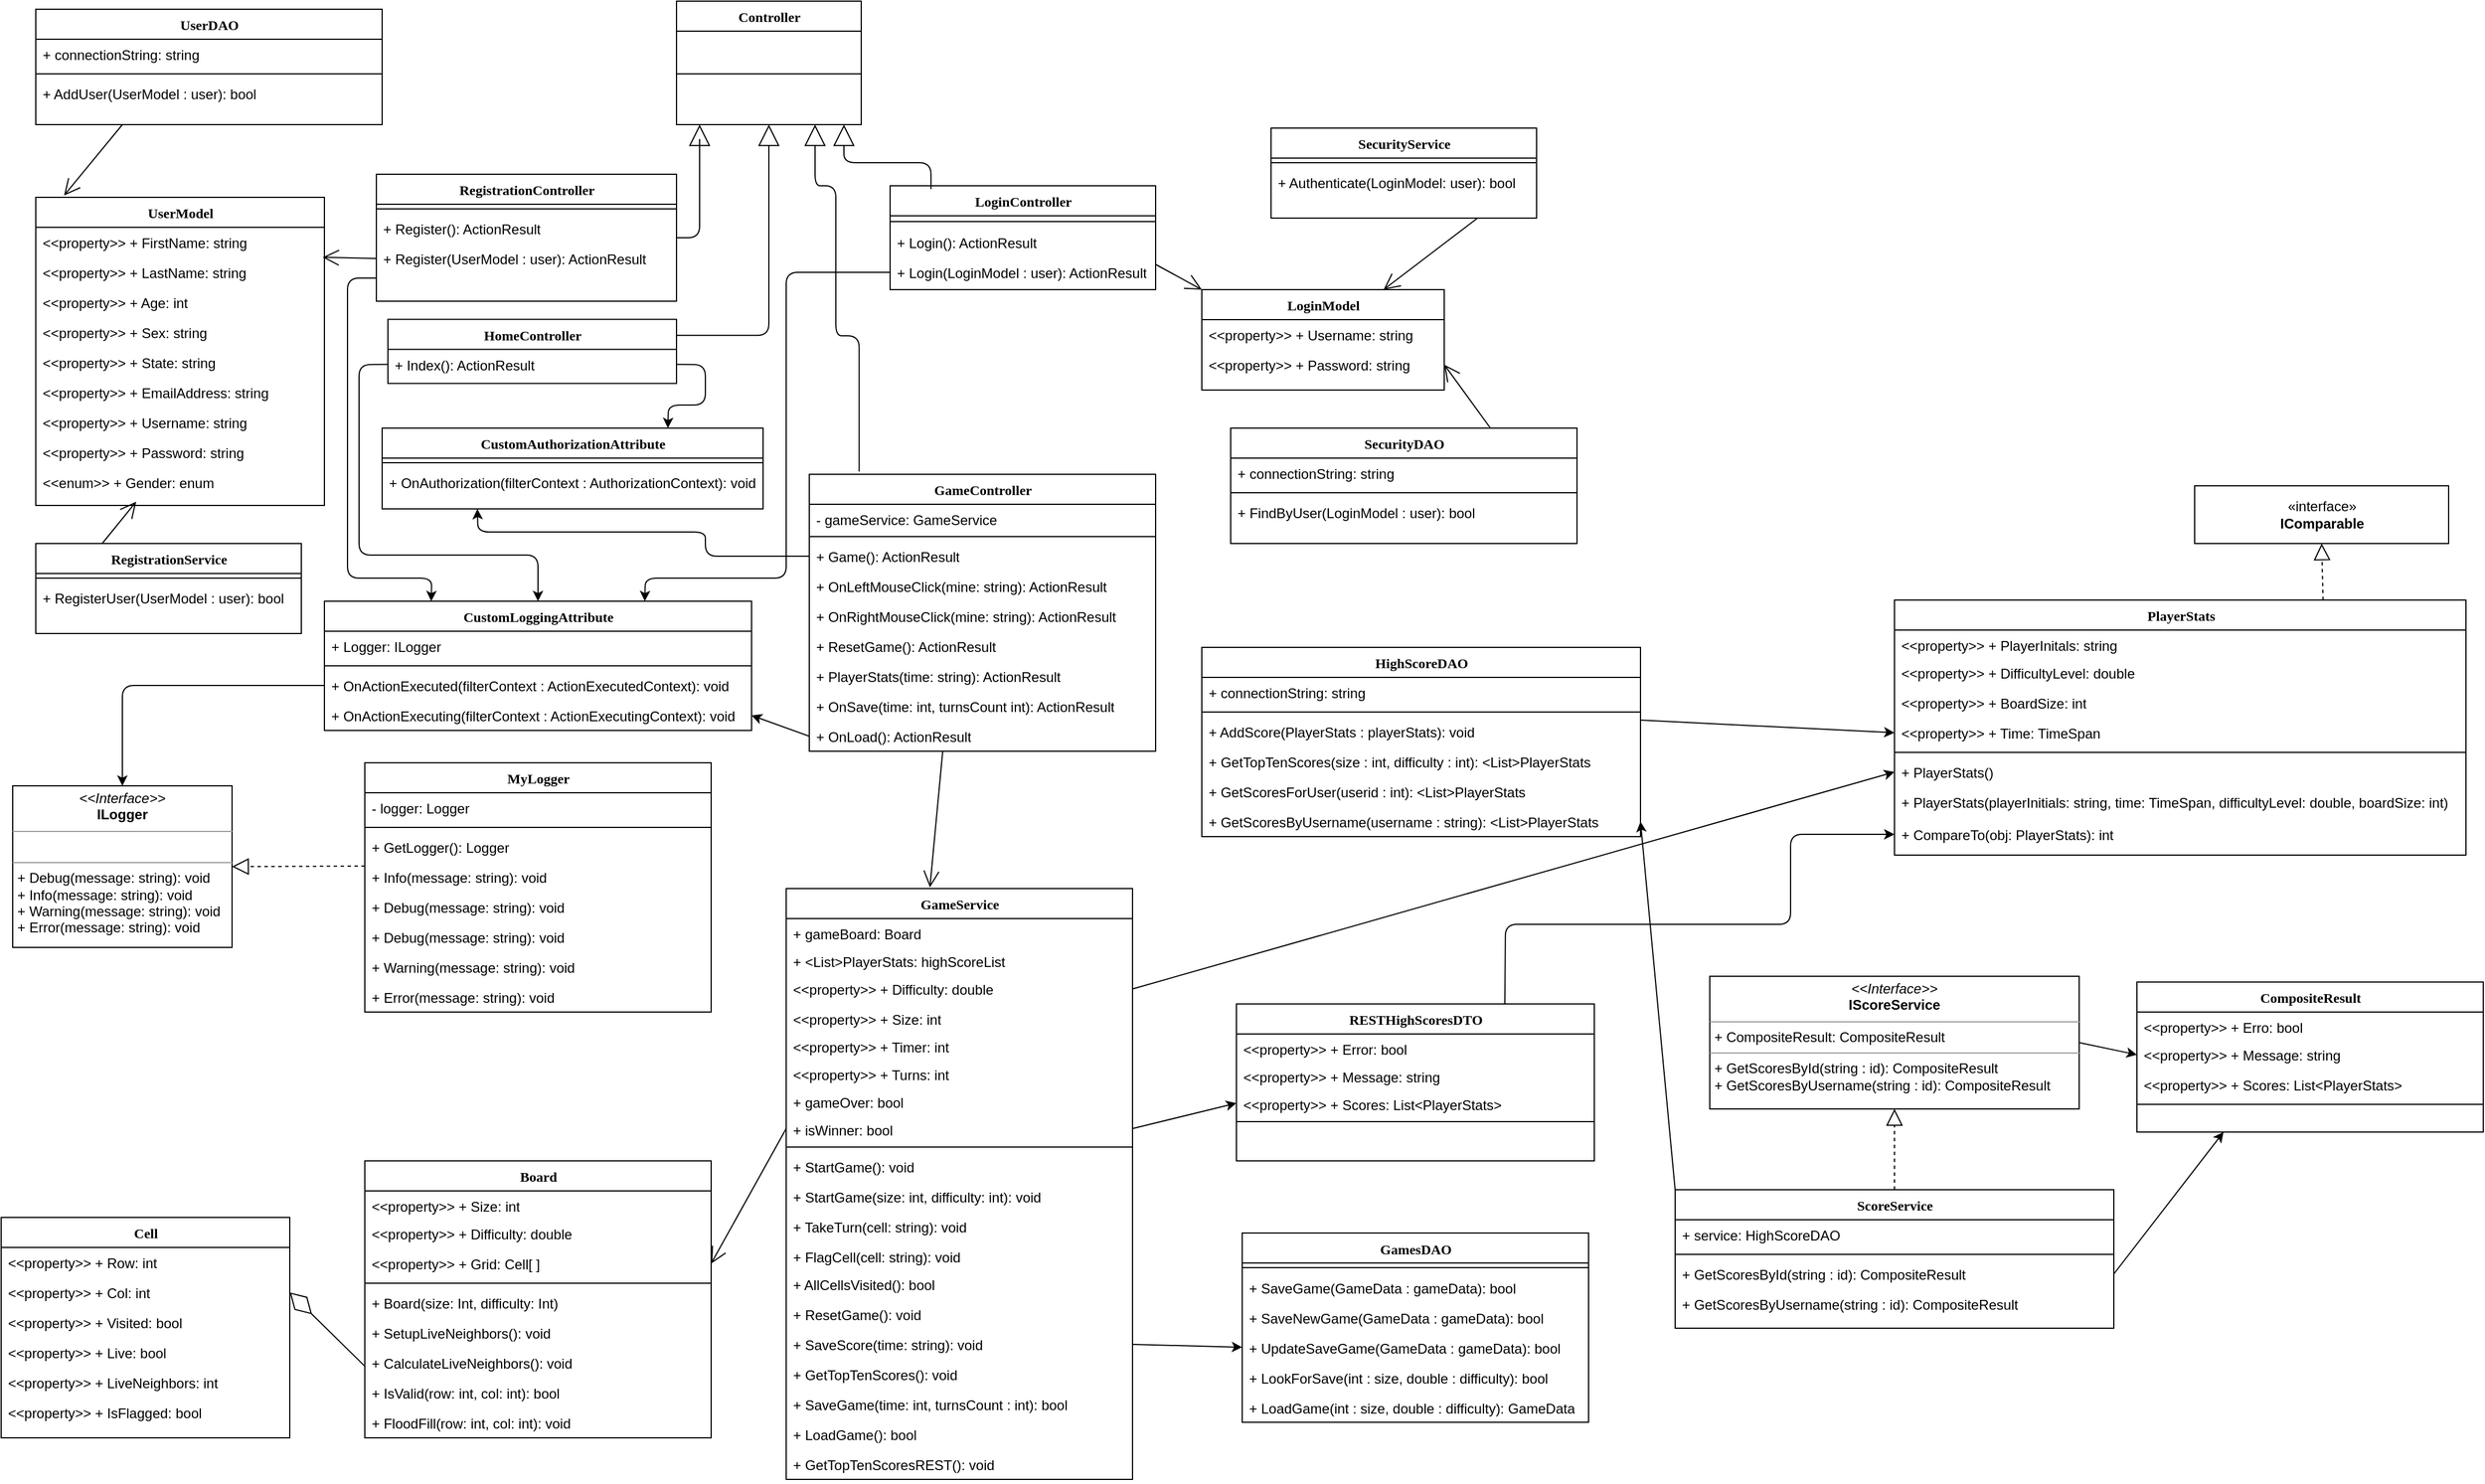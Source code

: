 <mxfile version="13.3.1" type="device"><diagram name="Page-1" id="9f46799a-70d6-7492-0946-bef42562c5a5"><mxGraphModel dx="1089" dy="810" grid="1" gridSize="10" guides="1" tooltips="1" connect="1" arrows="1" fold="1" page="1" pageScale="1" pageWidth="1100" pageHeight="850" background="#ffffff" math="0" shadow="0"><root><mxCell id="0"/><mxCell id="1" parent="0"/><mxCell id="78961159f06e98e8-128" style="edgeStyle=orthogonalEdgeStyle;html=1;labelBackgroundColor=none;startFill=0;startSize=8;endArrow=block;endFill=0;endSize=16;fontFamily=Verdana;fontSize=12;" parent="1" source="78961159f06e98e8-82" target="78961159f06e98e8-43" edge="1"><mxGeometry relative="1" as="geometry"><Array as="points"><mxPoint x="605" y="147"/><mxPoint x="605" y="147"/></Array></mxGeometry></mxCell><mxCell id="78961159f06e98e8-127" style="edgeStyle=orthogonalEdgeStyle;html=1;labelBackgroundColor=none;startFill=0;startSize=8;endArrow=block;endFill=0;endSize=16;fontFamily=Verdana;fontSize=12;exitX=0.154;exitY=0.032;exitDx=0;exitDy=0;exitPerimeter=0;" parent="1" source="78961159f06e98e8-95" edge="1"><mxGeometry relative="1" as="geometry"><mxPoint x="730" y="137" as="targetPoint"/><Array as="points"><mxPoint x="805" y="170"/><mxPoint x="730" y="170"/></Array></mxGeometry></mxCell><mxCell id="78961159f06e98e8-43" value="Controller" style="swimlane;html=1;fontStyle=1;align=center;verticalAlign=top;childLayout=stackLayout;horizontal=1;startSize=26;horizontalStack=0;resizeParent=1;resizeLast=0;collapsible=1;marginBottom=0;swimlaneFillColor=#ffffff;rounded=0;shadow=0;comic=0;labelBackgroundColor=none;strokeWidth=1;fillColor=none;fontFamily=Verdana;fontSize=12" parent="1" vertex="1"><mxGeometry x="585" y="30" width="160" height="107" as="geometry"/></mxCell><mxCell id="78961159f06e98e8-51" value="" style="line;html=1;strokeWidth=1;fillColor=none;align=left;verticalAlign=middle;spacingTop=-1;spacingLeft=3;spacingRight=3;rotatable=0;labelPosition=right;points=[];portConstraint=eastwest;" parent="78961159f06e98e8-43" vertex="1"><mxGeometry y="26" width="160" height="74" as="geometry"/></mxCell><mxCell id="78961159f06e98e8-30" value="UserModel" style="swimlane;html=1;fontStyle=1;align=center;verticalAlign=top;childLayout=stackLayout;horizontal=1;startSize=26;horizontalStack=0;resizeParent=1;resizeLast=0;collapsible=1;marginBottom=0;swimlaneFillColor=#ffffff;rounded=0;shadow=0;comic=0;labelBackgroundColor=none;strokeWidth=1;fillColor=none;fontFamily=Verdana;fontSize=12" parent="1" vertex="1"><mxGeometry x="30" y="200" width="250" height="267" as="geometry"/></mxCell><mxCell id="78961159f06e98e8-31" value="&amp;lt;&amp;lt;property&amp;gt;&amp;gt; + FirstName: string" style="text;html=1;strokeColor=none;fillColor=none;align=left;verticalAlign=top;spacingLeft=4;spacingRight=4;whiteSpace=wrap;overflow=hidden;rotatable=0;points=[[0,0.5],[1,0.5]];portConstraint=eastwest;" parent="78961159f06e98e8-30" vertex="1"><mxGeometry y="26" width="250" height="26" as="geometry"/></mxCell><mxCell id="78961159f06e98e8-32" value="&amp;lt;&amp;lt;property&amp;gt;&amp;gt; + LastName: string" style="text;html=1;strokeColor=none;fillColor=none;align=left;verticalAlign=top;spacingLeft=4;spacingRight=4;whiteSpace=wrap;overflow=hidden;rotatable=0;points=[[0,0.5],[1,0.5]];portConstraint=eastwest;" parent="78961159f06e98e8-30" vertex="1"><mxGeometry y="52" width="250" height="26" as="geometry"/></mxCell><mxCell id="78961159f06e98e8-33" value="&amp;lt;&amp;lt;property&amp;gt;&amp;gt; + Age: int" style="text;html=1;strokeColor=none;fillColor=none;align=left;verticalAlign=top;spacingLeft=4;spacingRight=4;whiteSpace=wrap;overflow=hidden;rotatable=0;points=[[0,0.5],[1,0.5]];portConstraint=eastwest;" parent="78961159f06e98e8-30" vertex="1"><mxGeometry y="78" width="250" height="26" as="geometry"/></mxCell><mxCell id="78961159f06e98e8-34" value="&amp;lt;&amp;lt;property&amp;gt;&amp;gt; + Sex: string" style="text;html=1;strokeColor=none;fillColor=none;align=left;verticalAlign=top;spacingLeft=4;spacingRight=4;whiteSpace=wrap;overflow=hidden;rotatable=0;points=[[0,0.5],[1,0.5]];portConstraint=eastwest;" parent="78961159f06e98e8-30" vertex="1"><mxGeometry y="104" width="250" height="26" as="geometry"/></mxCell><mxCell id="78961159f06e98e8-36" value="&amp;lt;&amp;lt;property&amp;gt;&amp;gt; + State: string" style="text;html=1;strokeColor=none;fillColor=none;align=left;verticalAlign=top;spacingLeft=4;spacingRight=4;whiteSpace=wrap;overflow=hidden;rotatable=0;points=[[0,0.5],[1,0.5]];portConstraint=eastwest;" parent="78961159f06e98e8-30" vertex="1"><mxGeometry y="130" width="250" height="26" as="geometry"/></mxCell><mxCell id="78961159f06e98e8-37" value="&amp;lt;&amp;lt;property&amp;gt;&amp;gt; + EmailAddress: string" style="text;html=1;strokeColor=none;fillColor=none;align=left;verticalAlign=top;spacingLeft=4;spacingRight=4;whiteSpace=wrap;overflow=hidden;rotatable=0;points=[[0,0.5],[1,0.5]];portConstraint=eastwest;" parent="78961159f06e98e8-30" vertex="1"><mxGeometry y="156" width="250" height="26" as="geometry"/></mxCell><mxCell id="RMhmxeIlHAKUMZnMb3lP-1" value="&amp;lt;&amp;lt;property&amp;gt;&amp;gt; + Username: string" style="text;html=1;strokeColor=none;fillColor=none;align=left;verticalAlign=top;spacingLeft=4;spacingRight=4;whiteSpace=wrap;overflow=hidden;rotatable=0;points=[[0,0.5],[1,0.5]];portConstraint=eastwest;" parent="78961159f06e98e8-30" vertex="1"><mxGeometry y="182" width="250" height="26" as="geometry"/></mxCell><mxCell id="RMhmxeIlHAKUMZnMb3lP-2" value="&amp;lt;&amp;lt;property&amp;gt;&amp;gt; + Password: string" style="text;html=1;strokeColor=none;fillColor=none;align=left;verticalAlign=top;spacingLeft=4;spacingRight=4;whiteSpace=wrap;overflow=hidden;rotatable=0;points=[[0,0.5],[1,0.5]];portConstraint=eastwest;" parent="78961159f06e98e8-30" vertex="1"><mxGeometry y="208" width="250" height="26" as="geometry"/></mxCell><mxCell id="RMhmxeIlHAKUMZnMb3lP-3" value="&amp;lt;&amp;lt;enum&amp;gt;&amp;gt; + Gender: enum" style="text;html=1;strokeColor=none;fillColor=none;align=left;verticalAlign=top;spacingLeft=4;spacingRight=4;whiteSpace=wrap;overflow=hidden;rotatable=0;points=[[0,0.5],[1,0.5]];portConstraint=eastwest;" parent="78961159f06e98e8-30" vertex="1"><mxGeometry y="234" width="250" height="26" as="geometry"/></mxCell><mxCell id="78961159f06e98e8-17" value="LoginModel" style="swimlane;html=1;fontStyle=1;align=center;verticalAlign=top;childLayout=stackLayout;horizontal=1;startSize=26;horizontalStack=0;resizeParent=1;resizeLast=0;collapsible=1;marginBottom=0;swimlaneFillColor=#ffffff;rounded=0;shadow=0;comic=0;labelBackgroundColor=none;strokeWidth=1;fillColor=none;fontFamily=Verdana;fontSize=12" parent="1" vertex="1"><mxGeometry x="1040" y="280" width="210" height="87" as="geometry"/></mxCell><mxCell id="78961159f06e98e8-21" value="&amp;lt;&amp;lt;property&amp;gt;&amp;gt; + Username: string" style="text;html=1;strokeColor=none;fillColor=none;align=left;verticalAlign=top;spacingLeft=4;spacingRight=4;whiteSpace=wrap;overflow=hidden;rotatable=0;points=[[0,0.5],[1,0.5]];portConstraint=eastwest;" parent="78961159f06e98e8-17" vertex="1"><mxGeometry y="26" width="210" height="26" as="geometry"/></mxCell><mxCell id="78961159f06e98e8-23" value="&amp;lt;&amp;lt;property&amp;gt;&amp;gt; + Password: string" style="text;html=1;strokeColor=none;fillColor=none;align=left;verticalAlign=top;spacingLeft=4;spacingRight=4;whiteSpace=wrap;overflow=hidden;rotatable=0;points=[[0,0.5],[1,0.5]];portConstraint=eastwest;" parent="78961159f06e98e8-17" vertex="1"><mxGeometry y="52" width="210" height="26" as="geometry"/></mxCell><mxCell id="RMhmxeIlHAKUMZnMb3lP-17" value="" style="endArrow=open;endFill=1;endSize=12;html=1;exitX=0.25;exitY=1;exitDx=0;exitDy=0;entryX=0.098;entryY=-0.006;entryDx=0;entryDy=0;entryPerimeter=0;" parent="1" source="RMhmxeIlHAKUMZnMb3lP-11" target="78961159f06e98e8-30" edge="1"><mxGeometry width="160" relative="1" as="geometry"><mxPoint x="280" y="451" as="sourcePoint"/><mxPoint x="250" y="530" as="targetPoint"/></mxGeometry></mxCell><mxCell id="RMhmxeIlHAKUMZnMb3lP-27" value="" style="endArrow=open;endFill=1;endSize=12;html=1;entryX=0.348;entryY=1.144;entryDx=0;entryDy=0;entryPerimeter=0;exitX=0.25;exitY=0;exitDx=0;exitDy=0;" parent="1" source="RMhmxeIlHAKUMZnMb3lP-8" target="RMhmxeIlHAKUMZnMb3lP-3" edge="1"><mxGeometry width="160" relative="1" as="geometry"><mxPoint x="330" y="290" as="sourcePoint"/><mxPoint x="350" y="580" as="targetPoint"/></mxGeometry></mxCell><mxCell id="RMhmxeIlHAKUMZnMb3lP-28" value="" style="endArrow=open;endFill=1;endSize=12;html=1;exitX=0;exitY=0.5;exitDx=0;exitDy=0;entryX=0.994;entryY=0;entryDx=0;entryDy=0;entryPerimeter=0;" parent="1" source="RMhmxeIlHAKUMZnMb3lP-7" target="78961159f06e98e8-32" edge="1"><mxGeometry width="160" relative="1" as="geometry"><mxPoint x="350" y="170" as="sourcePoint"/><mxPoint x="280" y="249" as="targetPoint"/></mxGeometry></mxCell><mxCell id="RMhmxeIlHAKUMZnMb3lP-29" value="" style="endArrow=open;endFill=1;endSize=12;html=1;entryX=0;entryY=0;entryDx=0;entryDy=0;exitX=0.987;exitY=0.173;exitDx=0;exitDy=0;exitPerimeter=0;" parent="1" source="RMhmxeIlHAKUMZnMb3lP-4" target="78961159f06e98e8-17" edge="1"><mxGeometry width="160" relative="1" as="geometry"><mxPoint x="310" y="650" as="sourcePoint"/><mxPoint x="470" y="650" as="targetPoint"/></mxGeometry></mxCell><mxCell id="RMhmxeIlHAKUMZnMb3lP-30" value="" style="endArrow=open;endFill=1;endSize=12;html=1;entryX=0.75;entryY=0;entryDx=0;entryDy=0;exitX=1;exitY=0.5;exitDx=0;exitDy=0;" parent="1" source="78961159f06e98e8-56" target="78961159f06e98e8-17" edge="1"><mxGeometry width="160" relative="1" as="geometry"><mxPoint x="932.53" y="287.49" as="sourcePoint"/><mxPoint x="1050" y="290" as="targetPoint"/></mxGeometry></mxCell><mxCell id="RMhmxeIlHAKUMZnMb3lP-31" value="" style="endArrow=open;endFill=1;endSize=12;html=1;entryX=1;entryY=0.5;entryDx=0;entryDy=0;exitX=0.75;exitY=0;exitDx=0;exitDy=0;" parent="1" source="78961159f06e98e8-69" target="78961159f06e98e8-23" edge="1"><mxGeometry width="160" relative="1" as="geometry"><mxPoint x="942.53" y="297.49" as="sourcePoint"/><mxPoint x="1060" y="300" as="targetPoint"/></mxGeometry></mxCell><mxCell id="2oHeR8ZkEJDsE6pvxAqQ-67" value="«interface»&lt;br&gt;&lt;b&gt;IComparable&lt;/b&gt;" style="html=1;" parent="1" vertex="1"><mxGeometry x="1900" y="450" width="220" height="50" as="geometry"/></mxCell><mxCell id="2oHeR8ZkEJDsE6pvxAqQ-75" value="" style="endArrow=block;dashed=1;endFill=0;endSize=12;html=1;entryX=0.5;entryY=1;entryDx=0;entryDy=0;exitX=0.75;exitY=0;exitDx=0;exitDy=0;" parent="1" source="2oHeR8ZkEJDsE6pvxAqQ-29" target="2oHeR8ZkEJDsE6pvxAqQ-67" edge="1"><mxGeometry width="160" relative="1" as="geometry"><mxPoint x="1160" y="490" as="sourcePoint"/><mxPoint x="1320" y="490" as="targetPoint"/></mxGeometry></mxCell><mxCell id="2oHeR8ZkEJDsE6pvxAqQ-78" value="" style="endArrow=diamondThin;endFill=0;endSize=24;html=1;exitX=0.014;exitY=-0.228;exitDx=0;exitDy=0;entryX=1;entryY=0.5;entryDx=0;entryDy=0;exitPerimeter=0;" parent="1" source="2oHeR8ZkEJDsE6pvxAqQ-64" target="2oHeR8ZkEJDsE6pvxAqQ-48" edge="1"><mxGeometry width="160" relative="1" as="geometry"><mxPoint x="570" y="710" as="sourcePoint"/><mxPoint x="730" y="710" as="targetPoint"/></mxGeometry></mxCell><mxCell id="2oHeR8ZkEJDsE6pvxAqQ-29" value="PlayerStats" style="swimlane;html=1;fontStyle=1;align=center;verticalAlign=top;childLayout=stackLayout;horizontal=1;startSize=26;horizontalStack=0;resizeParent=1;resizeLast=0;collapsible=1;marginBottom=0;swimlaneFillColor=#ffffff;rounded=0;shadow=0;comic=0;labelBackgroundColor=none;strokeWidth=1;fillColor=none;fontFamily=Verdana;fontSize=12" parent="1" vertex="1"><mxGeometry x="1640" y="549" width="495" height="221" as="geometry"/></mxCell><mxCell id="2oHeR8ZkEJDsE6pvxAqQ-33" value="&amp;lt;&amp;lt;property&amp;gt;&amp;gt; + PlayerInitals: string" style="text;html=1;strokeColor=none;fillColor=none;align=left;verticalAlign=top;spacingLeft=4;spacingRight=4;whiteSpace=wrap;overflow=hidden;rotatable=0;points=[[0,0.5],[1,0.5]];portConstraint=eastwest;" parent="2oHeR8ZkEJDsE6pvxAqQ-29" vertex="1"><mxGeometry y="26" width="495" height="24" as="geometry"/></mxCell><mxCell id="2oHeR8ZkEJDsE6pvxAqQ-14" value="&amp;lt;&amp;lt;property&amp;gt;&amp;gt; + DifficultyLevel: double" style="text;html=1;strokeColor=none;fillColor=none;align=left;verticalAlign=top;spacingLeft=4;spacingRight=4;whiteSpace=wrap;overflow=hidden;rotatable=0;points=[[0,0.5],[1,0.5]];portConstraint=eastwest;" parent="2oHeR8ZkEJDsE6pvxAqQ-29" vertex="1"><mxGeometry y="50" width="495" height="26" as="geometry"/></mxCell><mxCell id="2oHeR8ZkEJDsE6pvxAqQ-34" value="&amp;lt;&amp;lt;property&amp;gt;&amp;gt; + BoardSize: int" style="text;html=1;strokeColor=none;fillColor=none;align=left;verticalAlign=top;spacingLeft=4;spacingRight=4;whiteSpace=wrap;overflow=hidden;rotatable=0;points=[[0,0.5],[1,0.5]];portConstraint=eastwest;" parent="2oHeR8ZkEJDsE6pvxAqQ-29" vertex="1"><mxGeometry y="76" width="495" height="26" as="geometry"/></mxCell><mxCell id="2oHeR8ZkEJDsE6pvxAqQ-66" value="&amp;lt;&amp;lt;property&amp;gt;&amp;gt; + Time: TimeSpan" style="text;html=1;strokeColor=none;fillColor=none;align=left;verticalAlign=top;spacingLeft=4;spacingRight=4;whiteSpace=wrap;overflow=hidden;rotatable=0;points=[[0,0.5],[1,0.5]];portConstraint=eastwest;" parent="2oHeR8ZkEJDsE6pvxAqQ-29" vertex="1"><mxGeometry y="102" width="495" height="26" as="geometry"/></mxCell><mxCell id="2oHeR8ZkEJDsE6pvxAqQ-31" value="" style="line;html=1;strokeWidth=1;fillColor=none;align=left;verticalAlign=middle;spacingTop=-1;spacingLeft=3;spacingRight=3;rotatable=0;labelPosition=right;points=[];portConstraint=eastwest;" parent="2oHeR8ZkEJDsE6pvxAqQ-29" vertex="1"><mxGeometry y="128" width="495" height="8" as="geometry"/></mxCell><mxCell id="2oHeR8ZkEJDsE6pvxAqQ-32" value="+ PlayerStats()" style="text;html=1;strokeColor=none;fillColor=none;align=left;verticalAlign=top;spacingLeft=4;spacingRight=4;whiteSpace=wrap;overflow=hidden;rotatable=0;points=[[0,0.5],[1,0.5]];portConstraint=eastwest;" parent="2oHeR8ZkEJDsE6pvxAqQ-29" vertex="1"><mxGeometry y="136" width="495" height="26" as="geometry"/></mxCell><mxCell id="2oHeR8ZkEJDsE6pvxAqQ-42" value="+ PlayerStats(playerInitials: string, time: TimeSpan, difficultyLevel: double, boardSize: int)" style="text;html=1;strokeColor=none;fillColor=none;align=left;verticalAlign=top;spacingLeft=4;spacingRight=4;whiteSpace=wrap;overflow=hidden;rotatable=0;points=[[0,0.5],[1,0.5]];portConstraint=eastwest;" parent="2oHeR8ZkEJDsE6pvxAqQ-29" vertex="1"><mxGeometry y="162" width="495" height="28" as="geometry"/></mxCell><mxCell id="2oHeR8ZkEJDsE6pvxAqQ-43" value="+ CompareTo(obj: PlayerStats): int&lt;br&gt;&lt;span style=&quot;color: rgba(0 , 0 , 0 , 0) ; font-family: monospace ; font-size: 0px&quot;&gt;%3CmxGraphModel%3E%3Croot%3E%3CmxCell%20id%3D%220%22%2F%3E%3CmxCell%20id%3D%221%22%20parent%3D%220%22%2F%3E%3CmxCell%20id%3D%222%22%20value%3D%22%2B%20Board(size%3A%20Int%2C%20difficulty%3A%20Int)%22%20style%3D%22text%3Bhtml%3D1%3BstrokeColor%3Dnone%3BfillColor%3Dnone%3Balign%3Dleft%3BverticalAlign%3Dtop%3BspacingLeft%3D4%3BspacingRight%3D4%3BwhiteSpace%3Dwrap%3Boverflow%3Dhidden%3Brotatable%3D0%3Bpoints%3D%5B%5B0%2C0.5%5D%2C%5B1%2C0.5%5D%5D%3BportConstraint%3Deastwest%3B%22%20vertex%3D%221%22%20parent%3D%221%22%3E%3CmxGeometry%20x%3D%22520%22%20y%3D%22700%22%20width%3D%22300%22%20height%3D%2226%22%20as%3D%22geometry%22%2F%3E%3C%2FmxCell%3E%3C%2Froot%3E%3C%2FmxGraphModel%3E&lt;/span&gt;" style="text;html=1;strokeColor=none;fillColor=none;align=left;verticalAlign=top;spacingLeft=4;spacingRight=4;whiteSpace=wrap;overflow=hidden;rotatable=0;points=[[0,0.5],[1,0.5]];portConstraint=eastwest;" parent="2oHeR8ZkEJDsE6pvxAqQ-29" vertex="1"><mxGeometry y="190" width="495" height="26" as="geometry"/></mxCell><mxCell id="78961159f06e98e8-56" value="SecurityService" style="swimlane;html=1;fontStyle=1;align=center;verticalAlign=top;childLayout=stackLayout;horizontal=1;startSize=26;horizontalStack=0;resizeParent=1;resizeLast=0;collapsible=1;marginBottom=0;swimlaneFillColor=#ffffff;rounded=0;shadow=0;comic=0;labelBackgroundColor=none;strokeWidth=1;fillColor=none;fontFamily=Verdana;fontSize=12" parent="1" vertex="1"><mxGeometry x="1100" y="140" width="230" height="78" as="geometry"/></mxCell><mxCell id="78961159f06e98e8-64" value="" style="line;html=1;strokeWidth=1;fillColor=none;align=left;verticalAlign=middle;spacingTop=-1;spacingLeft=3;spacingRight=3;rotatable=0;labelPosition=right;points=[];portConstraint=eastwest;" parent="78961159f06e98e8-56" vertex="1"><mxGeometry y="26" width="230" height="8" as="geometry"/></mxCell><mxCell id="78961159f06e98e8-65" value="+ Authenticate(LoginModel: user): bool" style="text;html=1;strokeColor=none;fillColor=none;align=left;verticalAlign=top;spacingLeft=4;spacingRight=4;whiteSpace=wrap;overflow=hidden;rotatable=0;points=[[0,0.5],[1,0.5]];portConstraint=eastwest;" parent="78961159f06e98e8-56" vertex="1"><mxGeometry y="34" width="230" height="26" as="geometry"/></mxCell><mxCell id="78961159f06e98e8-69" value="SecurityDAO" style="swimlane;html=1;fontStyle=1;align=center;verticalAlign=top;childLayout=stackLayout;horizontal=1;startSize=26;horizontalStack=0;resizeParent=1;resizeLast=0;collapsible=1;marginBottom=0;swimlaneFillColor=#ffffff;rounded=0;shadow=0;comic=0;labelBackgroundColor=none;strokeWidth=1;fillColor=none;fontFamily=Verdana;fontSize=12" parent="1" vertex="1"><mxGeometry x="1065" y="400" width="300" height="100" as="geometry"/></mxCell><mxCell id="78961159f06e98e8-70" value="+ connectionString: string" style="text;html=1;strokeColor=none;fillColor=none;align=left;verticalAlign=top;spacingLeft=4;spacingRight=4;whiteSpace=wrap;overflow=hidden;rotatable=0;points=[[0,0.5],[1,0.5]];portConstraint=eastwest;" parent="78961159f06e98e8-69" vertex="1"><mxGeometry y="26" width="300" height="26" as="geometry"/></mxCell><mxCell id="78961159f06e98e8-77" value="" style="line;html=1;strokeWidth=1;fillColor=none;align=left;verticalAlign=middle;spacingTop=-1;spacingLeft=3;spacingRight=3;rotatable=0;labelPosition=right;points=[];portConstraint=eastwest;" parent="78961159f06e98e8-69" vertex="1"><mxGeometry y="52" width="300" height="8" as="geometry"/></mxCell><mxCell id="78961159f06e98e8-78" value="+ FindByUser(LoginModel : user): bool" style="text;html=1;strokeColor=none;fillColor=none;align=left;verticalAlign=top;spacingLeft=4;spacingRight=4;whiteSpace=wrap;overflow=hidden;rotatable=0;points=[[0,0.5],[1,0.5]];portConstraint=eastwest;" parent="78961159f06e98e8-69" vertex="1"><mxGeometry y="60" width="300" height="26" as="geometry"/></mxCell><mxCell id="78961159f06e98e8-95" value="LoginController" style="swimlane;html=1;fontStyle=1;align=center;verticalAlign=top;childLayout=stackLayout;horizontal=1;startSize=26;horizontalStack=0;resizeParent=1;resizeLast=0;collapsible=1;marginBottom=0;swimlaneFillColor=#ffffff;rounded=0;shadow=0;comic=0;labelBackgroundColor=none;strokeWidth=1;fillColor=none;fontFamily=Verdana;fontSize=12" parent="1" vertex="1"><mxGeometry x="770" y="190" width="230" height="90" as="geometry"/></mxCell><mxCell id="78961159f06e98e8-103" value="" style="line;html=1;strokeWidth=1;fillColor=none;align=left;verticalAlign=middle;spacingTop=-1;spacingLeft=3;spacingRight=3;rotatable=0;labelPosition=right;points=[];portConstraint=eastwest;" parent="78961159f06e98e8-95" vertex="1"><mxGeometry y="26" width="230" height="10" as="geometry"/></mxCell><mxCell id="78961159f06e98e8-104" value="+ Login(): ActionResult" style="text;html=1;strokeColor=none;fillColor=none;align=left;verticalAlign=top;spacingLeft=4;spacingRight=4;whiteSpace=wrap;overflow=hidden;rotatable=0;points=[[0,0.5],[1,0.5]];portConstraint=eastwest;" parent="78961159f06e98e8-95" vertex="1"><mxGeometry y="36" width="230" height="26" as="geometry"/></mxCell><mxCell id="RMhmxeIlHAKUMZnMb3lP-4" value="+ Login(LoginModel : user): ActionResult" style="text;html=1;strokeColor=none;fillColor=none;align=left;verticalAlign=top;spacingLeft=4;spacingRight=4;whiteSpace=wrap;overflow=hidden;rotatable=0;points=[[0,0.5],[1,0.5]];portConstraint=eastwest;" parent="78961159f06e98e8-95" vertex="1"><mxGeometry y="62" width="230" height="26" as="geometry"/></mxCell><mxCell id="78961159f06e98e8-82" value="RegistrationController" style="swimlane;html=1;fontStyle=1;align=center;verticalAlign=top;childLayout=stackLayout;horizontal=1;startSize=26;horizontalStack=0;resizeParent=1;resizeLast=0;collapsible=1;marginBottom=0;swimlaneFillColor=#ffffff;rounded=0;shadow=0;comic=0;labelBackgroundColor=none;strokeWidth=1;fillColor=none;fontFamily=Verdana;fontSize=12" parent="1" vertex="1"><mxGeometry x="325" y="180" width="260" height="110" as="geometry"/></mxCell><mxCell id="78961159f06e98e8-90" value="" style="line;html=1;strokeWidth=1;fillColor=none;align=left;verticalAlign=middle;spacingTop=-1;spacingLeft=3;spacingRight=3;rotatable=0;labelPosition=right;points=[];portConstraint=eastwest;" parent="78961159f06e98e8-82" vertex="1"><mxGeometry y="26" width="260" height="8" as="geometry"/></mxCell><mxCell id="RMhmxeIlHAKUMZnMb3lP-6" value="+ Register(): ActionResult" style="text;html=1;strokeColor=none;fillColor=none;align=left;verticalAlign=top;spacingLeft=4;spacingRight=4;whiteSpace=wrap;overflow=hidden;rotatable=0;points=[[0,0.5],[1,0.5]];portConstraint=eastwest;" parent="78961159f06e98e8-82" vertex="1"><mxGeometry y="34" width="260" height="26" as="geometry"/></mxCell><mxCell id="RMhmxeIlHAKUMZnMb3lP-7" value="+ Register(UserModel : user): ActionResult" style="text;html=1;strokeColor=none;fillColor=none;align=left;verticalAlign=top;spacingLeft=4;spacingRight=4;whiteSpace=wrap;overflow=hidden;rotatable=0;points=[[0,0.5],[1,0.5]];portConstraint=eastwest;" parent="78961159f06e98e8-82" vertex="1"><mxGeometry y="60" width="260" height="26" as="geometry"/></mxCell><mxCell id="RMhmxeIlHAKUMZnMb3lP-11" value="UserDAO" style="swimlane;html=1;fontStyle=1;align=center;verticalAlign=top;childLayout=stackLayout;horizontal=1;startSize=26;horizontalStack=0;resizeParent=1;resizeLast=0;collapsible=1;marginBottom=0;swimlaneFillColor=#ffffff;rounded=0;shadow=0;comic=0;labelBackgroundColor=none;strokeWidth=1;fillColor=none;fontFamily=Verdana;fontSize=12" parent="1" vertex="1"><mxGeometry x="30" y="37" width="300" height="100" as="geometry"/></mxCell><mxCell id="RMhmxeIlHAKUMZnMb3lP-12" value="+ connectionString: string" style="text;html=1;strokeColor=none;fillColor=none;align=left;verticalAlign=top;spacingLeft=4;spacingRight=4;whiteSpace=wrap;overflow=hidden;rotatable=0;points=[[0,0.5],[1,0.5]];portConstraint=eastwest;" parent="RMhmxeIlHAKUMZnMb3lP-11" vertex="1"><mxGeometry y="26" width="300" height="26" as="geometry"/></mxCell><mxCell id="RMhmxeIlHAKUMZnMb3lP-13" value="" style="line;html=1;strokeWidth=1;fillColor=none;align=left;verticalAlign=middle;spacingTop=-1;spacingLeft=3;spacingRight=3;rotatable=0;labelPosition=right;points=[];portConstraint=eastwest;" parent="RMhmxeIlHAKUMZnMb3lP-11" vertex="1"><mxGeometry y="52" width="300" height="8" as="geometry"/></mxCell><mxCell id="RMhmxeIlHAKUMZnMb3lP-14" value="+ AddUser(UserModel : user): bool" style="text;html=1;strokeColor=none;fillColor=none;align=left;verticalAlign=top;spacingLeft=4;spacingRight=4;whiteSpace=wrap;overflow=hidden;rotatable=0;points=[[0,0.5],[1,0.5]];portConstraint=eastwest;" parent="RMhmxeIlHAKUMZnMb3lP-11" vertex="1"><mxGeometry y="60" width="300" height="26" as="geometry"/></mxCell><mxCell id="2oHeR8ZkEJDsE6pvxAqQ-100" value="" style="endArrow=open;endFill=1;endSize=12;html=1;entryX=0.415;entryY=-0.002;entryDx=0;entryDy=0;entryPerimeter=0;exitX=0.409;exitY=1.087;exitDx=0;exitDy=0;exitPerimeter=0;" parent="1" source="2oHeR8ZkEJDsE6pvxAqQ-87" target="2oHeR8ZkEJDsE6pvxAqQ-90" edge="1"><mxGeometry width="160" relative="1" as="geometry"><mxPoint x="845.5" y="600.51" as="sourcePoint"/><mxPoint x="800" y="600.004" as="targetPoint"/></mxGeometry></mxCell><mxCell id="2oHeR8ZkEJDsE6pvxAqQ-101" value="" style="endArrow=open;endFill=1;endSize=12;html=1;entryX=1;entryY=0.5;entryDx=0;entryDy=0;exitX=0;exitY=0.5;exitDx=0;exitDy=0;" parent="1" source="2oHeR8ZkEJDsE6pvxAqQ-98" target="2oHeR8ZkEJDsE6pvxAqQ-59" edge="1"><mxGeometry width="160" relative="1" as="geometry"><mxPoint x="812.7" y="586.262" as="sourcePoint"/><mxPoint x="814.5" y="659.532" as="targetPoint"/></mxGeometry></mxCell><mxCell id="RMhmxeIlHAKUMZnMb3lP-8" value="RegistrationService" style="swimlane;html=1;fontStyle=1;align=center;verticalAlign=top;childLayout=stackLayout;horizontal=1;startSize=26;horizontalStack=0;resizeParent=1;resizeLast=0;collapsible=1;marginBottom=0;swimlaneFillColor=#ffffff;rounded=0;shadow=0;comic=0;labelBackgroundColor=none;strokeWidth=1;fillColor=none;fontFamily=Verdana;fontSize=12" parent="1" vertex="1"><mxGeometry x="30" y="500" width="230" height="78" as="geometry"/></mxCell><mxCell id="RMhmxeIlHAKUMZnMb3lP-9" value="" style="line;html=1;strokeWidth=1;fillColor=none;align=left;verticalAlign=middle;spacingTop=-1;spacingLeft=3;spacingRight=3;rotatable=0;labelPosition=right;points=[];portConstraint=eastwest;" parent="RMhmxeIlHAKUMZnMb3lP-8" vertex="1"><mxGeometry y="26" width="230" height="8" as="geometry"/></mxCell><mxCell id="RMhmxeIlHAKUMZnMb3lP-10" value="+ RegisterUser(UserModel : user): bool" style="text;html=1;strokeColor=none;fillColor=none;align=left;verticalAlign=top;spacingLeft=4;spacingRight=4;whiteSpace=wrap;overflow=hidden;rotatable=0;points=[[0,0.5],[1,0.5]];portConstraint=eastwest;" parent="RMhmxeIlHAKUMZnMb3lP-8" vertex="1"><mxGeometry y="34" width="230" height="26" as="geometry"/></mxCell><mxCell id="2oHeR8ZkEJDsE6pvxAqQ-102" style="edgeStyle=orthogonalEdgeStyle;html=1;labelBackgroundColor=none;startFill=0;startSize=8;endArrow=block;endFill=0;endSize=16;fontFamily=Verdana;fontSize=12;exitX=0.144;exitY=-0.01;exitDx=0;exitDy=0;exitPerimeter=0;entryX=0.75;entryY=1;entryDx=0;entryDy=0;" parent="1" source="2oHeR8ZkEJDsE6pvxAqQ-79" target="78961159f06e98e8-43" edge="1"><mxGeometry relative="1" as="geometry"><Array as="points"><mxPoint x="743" y="320"/><mxPoint x="723" y="320"/><mxPoint x="723" y="190"/><mxPoint x="705" y="190"/></Array><mxPoint x="660" y="240" as="sourcePoint"/><mxPoint x="680" y="142" as="targetPoint"/></mxGeometry></mxCell><mxCell id="2oHeR8ZkEJDsE6pvxAqQ-112" style="edgeStyle=orthogonalEdgeStyle;html=1;labelBackgroundColor=none;startFill=0;startSize=8;endArrow=block;endFill=0;endSize=16;fontFamily=Verdana;fontSize=12;exitX=1;exitY=0.25;exitDx=0;exitDy=0;entryX=0.5;entryY=1;entryDx=0;entryDy=0;" parent="1" source="2oHeR8ZkEJDsE6pvxAqQ-103" target="78961159f06e98e8-43" edge="1"><mxGeometry relative="1" as="geometry"><Array as="points"><mxPoint x="665" y="320"/></Array><mxPoint x="668.2" y="438.38" as="sourcePoint"/><mxPoint x="625" y="152" as="targetPoint"/></mxGeometry></mxCell><mxCell id="2oHeR8ZkEJDsE6pvxAqQ-90" value="GameService" style="swimlane;html=1;fontStyle=1;align=center;verticalAlign=top;childLayout=stackLayout;horizontal=1;startSize=26;horizontalStack=0;resizeParent=1;resizeLast=0;collapsible=1;marginBottom=0;swimlaneFillColor=#ffffff;rounded=0;shadow=0;comic=0;labelBackgroundColor=none;strokeWidth=1;fillColor=none;fontFamily=Verdana;fontSize=12" parent="1" vertex="1"><mxGeometry x="680" y="799" width="300" height="512" as="geometry"/></mxCell><mxCell id="2oHeR8ZkEJDsE6pvxAqQ-91" value="+ gameBoard: Board" style="text;html=1;strokeColor=none;fillColor=none;align=left;verticalAlign=top;spacingLeft=4;spacingRight=4;whiteSpace=wrap;overflow=hidden;rotatable=0;points=[[0,0.5],[1,0.5]];portConstraint=eastwest;" parent="2oHeR8ZkEJDsE6pvxAqQ-90" vertex="1"><mxGeometry y="26" width="300" height="24" as="geometry"/></mxCell><mxCell id="oH-k88W0DA_wwLrhG8sw-8" value="+ &amp;lt;List&amp;gt;PlayerStats: highScoreList" style="text;html=1;strokeColor=none;fillColor=none;align=left;verticalAlign=top;spacingLeft=4;spacingRight=4;whiteSpace=wrap;overflow=hidden;rotatable=0;points=[[0,0.5],[1,0.5]];portConstraint=eastwest;" parent="2oHeR8ZkEJDsE6pvxAqQ-90" vertex="1"><mxGeometry y="50" width="300" height="24" as="geometry"/></mxCell><mxCell id="oH-k88W0DA_wwLrhG8sw-9" value="&amp;lt;&amp;lt;property&amp;gt;&amp;gt; + Difficulty: double" style="text;html=1;strokeColor=none;fillColor=none;align=left;verticalAlign=top;spacingLeft=4;spacingRight=4;whiteSpace=wrap;overflow=hidden;rotatable=0;points=[[0,0.5],[1,0.5]];portConstraint=eastwest;" parent="2oHeR8ZkEJDsE6pvxAqQ-90" vertex="1"><mxGeometry y="74" width="300" height="26" as="geometry"/></mxCell><mxCell id="oH-k88W0DA_wwLrhG8sw-10" value="&amp;lt;&amp;lt;property&amp;gt;&amp;gt; + Size: int" style="text;html=1;strokeColor=none;fillColor=none;align=left;verticalAlign=top;spacingLeft=4;spacingRight=4;whiteSpace=wrap;overflow=hidden;rotatable=0;points=[[0,0.5],[1,0.5]];portConstraint=eastwest;" parent="2oHeR8ZkEJDsE6pvxAqQ-90" vertex="1"><mxGeometry y="100" width="300" height="24" as="geometry"/></mxCell><mxCell id="QsvW8FXsU39r0Mdf1AaR-17" value="&amp;lt;&amp;lt;property&amp;gt;&amp;gt; + Timer: int" style="text;html=1;strokeColor=none;fillColor=none;align=left;verticalAlign=top;spacingLeft=4;spacingRight=4;whiteSpace=wrap;overflow=hidden;rotatable=0;points=[[0,0.5],[1,0.5]];portConstraint=eastwest;" parent="2oHeR8ZkEJDsE6pvxAqQ-90" vertex="1"><mxGeometry y="124" width="300" height="24" as="geometry"/></mxCell><mxCell id="QsvW8FXsU39r0Mdf1AaR-18" value="&amp;lt;&amp;lt;property&amp;gt;&amp;gt; + Turns: int" style="text;html=1;strokeColor=none;fillColor=none;align=left;verticalAlign=top;spacingLeft=4;spacingRight=4;whiteSpace=wrap;overflow=hidden;rotatable=0;points=[[0,0.5],[1,0.5]];portConstraint=eastwest;" parent="2oHeR8ZkEJDsE6pvxAqQ-90" vertex="1"><mxGeometry y="148" width="300" height="24" as="geometry"/></mxCell><mxCell id="2oHeR8ZkEJDsE6pvxAqQ-97" value="+ gameOver: bool" style="text;html=1;strokeColor=none;fillColor=none;align=left;verticalAlign=top;spacingLeft=4;spacingRight=4;whiteSpace=wrap;overflow=hidden;rotatable=0;points=[[0,0.5],[1,0.5]];portConstraint=eastwest;" parent="2oHeR8ZkEJDsE6pvxAqQ-90" vertex="1"><mxGeometry y="172" width="300" height="24" as="geometry"/></mxCell><mxCell id="2oHeR8ZkEJDsE6pvxAqQ-98" value="+ isWinner: bool" style="text;html=1;strokeColor=none;fillColor=none;align=left;verticalAlign=top;spacingLeft=4;spacingRight=4;whiteSpace=wrap;overflow=hidden;rotatable=0;points=[[0,0.5],[1,0.5]];portConstraint=eastwest;" parent="2oHeR8ZkEJDsE6pvxAqQ-90" vertex="1"><mxGeometry y="196" width="300" height="24" as="geometry"/></mxCell><mxCell id="2oHeR8ZkEJDsE6pvxAqQ-92" value="" style="line;html=1;strokeWidth=1;fillColor=none;align=left;verticalAlign=middle;spacingTop=-1;spacingLeft=3;spacingRight=3;rotatable=0;labelPosition=right;points=[];portConstraint=eastwest;" parent="2oHeR8ZkEJDsE6pvxAqQ-90" vertex="1"><mxGeometry y="220" width="300" height="8" as="geometry"/></mxCell><mxCell id="2oHeR8ZkEJDsE6pvxAqQ-93" value="+ StartGame(): void" style="text;html=1;strokeColor=none;fillColor=none;align=left;verticalAlign=top;spacingLeft=4;spacingRight=4;whiteSpace=wrap;overflow=hidden;rotatable=0;points=[[0,0.5],[1,0.5]];portConstraint=eastwest;" parent="2oHeR8ZkEJDsE6pvxAqQ-90" vertex="1"><mxGeometry y="228" width="300" height="26" as="geometry"/></mxCell><mxCell id="oH-k88W0DA_wwLrhG8sw-11" value="+ StartGame(size: int, difficulty: int): void" style="text;html=1;strokeColor=none;fillColor=none;align=left;verticalAlign=top;spacingLeft=4;spacingRight=4;whiteSpace=wrap;overflow=hidden;rotatable=0;points=[[0,0.5],[1,0.5]];portConstraint=eastwest;" parent="2oHeR8ZkEJDsE6pvxAqQ-90" vertex="1"><mxGeometry y="254" width="300" height="26" as="geometry"/></mxCell><mxCell id="2oHeR8ZkEJDsE6pvxAqQ-94" value="+ TakeTurn(cell: string): void&lt;br&gt;&lt;span style=&quot;color: rgba(0 , 0 , 0 , 0) ; font-family: monospace ; font-size: 0px&quot;&gt;%3CmxGraphModel%3E%3Croot%3E%3CmxCell%20id%3D%220%22%2F%3E%3CmxCell%20id%3D%221%22%20parent%3D%220%22%2F%3E%3CmxCell%20id%3D%222%22%20value%3D%22%2B%20Board(size%3A%20Int%2C%20difficulty%3A%20Int)%22%20style%3D%22text%3Bhtml%3D1%3BstrokeColor%3Dnone%3BfillColor%3Dnone%3Balign%3Dleft%3BverticalAlign%3Dtop%3BspacingLeft%3D4%3BspacingRight%3D4%3BwhiteSpace%3Dwrap%3Boverflow%3Dhidden%3Brotatable%3D0%3Bpoints%3D%5B%5B0%2C0.5%5D%2C%5B1%2C0.5%5D%5D%3BportConstraint%3Deastwest%3B%22%20vertex%3D%221%22%20parent%3D%221%22%3E%3CmxGeometry%20x%3D%22520%22%20y%3D%22700%22%20width%3D%22300%22%20height%3D%2226%22%20as%3D%22geometry%22%2F%3E%3C%2FmxCell%3E%3C%2Froot%3E%3C%2FmxGraphModel%3E&lt;/span&gt;" style="text;html=1;strokeColor=none;fillColor=none;align=left;verticalAlign=top;spacingLeft=4;spacingRight=4;whiteSpace=wrap;overflow=hidden;rotatable=0;points=[[0,0.5],[1,0.5]];portConstraint=eastwest;" parent="2oHeR8ZkEJDsE6pvxAqQ-90" vertex="1"><mxGeometry y="280" width="300" height="26" as="geometry"/></mxCell><mxCell id="2oHeR8ZkEJDsE6pvxAqQ-95" value="+ FlagCell(cell: string): void&lt;br&gt;&lt;span style=&quot;color: rgba(0 , 0 , 0 , 0) ; font-family: monospace ; font-size: 0px&quot;&gt;%3CmxGraphModel%3E%3Croot%3E%3CmxCell%20id%3D%220%22%2F%3E%3CmxCell%20id%3D%221%22%20parent%3D%220%22%2F%3E%3CmxCell%20id%3D%222%22%20value%3D%22%2B%20Board(size%3A%20Int%2C%20difficulty%3A%20Int)%22%20style%3D%22text%3Bhtml%3D1%3BstrokeColor%3Dnone%3BfillColor%3Dnone%3Balign%3Dleft%3BverticalAlign%3Dtop%3BspacingLeft%3D4%3BspacingRight%3D4%3BwhiteSpace%3Dwrap%3Boverflow%3Dhidden%3Brotatable%3D0%3Bpoints%3D%5B%5B0%2C0.5%5D%2C%5B1%2C0.5%5D%5D%3BportConstraint%3Deastwest%3B%22%20vertex%3D%221%22%20parent%3D%221%22%3E%3CmxGeometry%20x%3D%22520%22%20y%3D%22700%22%20width%3D%22300%22%20height%3D%2226%22%20as%3D%22geometry%22%2F%3E%3C%2FmxCell%3E%3C%2Froot%3E%3C%2FmxGraphModel%3E&lt;/span&gt;" style="text;html=1;strokeColor=none;fillColor=none;align=left;verticalAlign=top;spacingLeft=4;spacingRight=4;whiteSpace=wrap;overflow=hidden;rotatable=0;points=[[0,0.5],[1,0.5]];portConstraint=eastwest;" parent="2oHeR8ZkEJDsE6pvxAqQ-90" vertex="1"><mxGeometry y="306" width="300" height="24" as="geometry"/></mxCell><mxCell id="2oHeR8ZkEJDsE6pvxAqQ-96" value="+ AllCellsVisited(): bool&lt;br&gt;&lt;br&gt;&lt;span style=&quot;color: rgba(0 , 0 , 0 , 0) ; font-family: monospace ; font-size: 0px&quot;&gt;%3CmxGraphModel%3E%3Croot%3E%3CmxCell%20id%3D%220%22%2F%3E%3CmxCell%20id%3D%221%22%20parent%3D%220%22%2F%3E%3CmxCell%20id%3D%222%22%20value%3D%22%2B%20Board(size%3A%20Int%2C%20difficulty%3A%20Int)%22%20style%3D%22text%3Bhtml%3D1%3BstrokeColor%3Dnone%3BfillColor%3Dnone%3Balign%3Dleft%3BverticalAlign%3Dtop%3BspacingLeft%3D4%3BspacingRight%3D4%3BwhiteSpace%3Dwrap%3Boverflow%3Dhidden%3Brotatable%3D0%3Bpoints%3D%5B%5B0%2C0.5%5D%2C%5B1%2C0.5%5D%5D%3BportConstraint%3Deastwest%3B%22%20vertex%3D%221%22%20parent%3D%221%22%3E%3CmxGeometry%20x%3D%22520%22%20y%3D%22700%22%20width%3D%22300%22%20height%3D%2226%22%20as%3D%22geometry%22%2F%3E%3C%2FmxCell%3E%3C%2Froot%3E%3C%2FmxGraphModel%3E&lt;/span&gt;" style="text;html=1;strokeColor=none;fillColor=none;align=left;verticalAlign=top;spacingLeft=4;spacingRight=4;whiteSpace=wrap;overflow=hidden;rotatable=0;points=[[0,0.5],[1,0.5]];portConstraint=eastwest;" parent="2oHeR8ZkEJDsE6pvxAqQ-90" vertex="1"><mxGeometry y="330" width="300" height="26" as="geometry"/></mxCell><mxCell id="2oHeR8ZkEJDsE6pvxAqQ-99" value="+ ResetGame(): void&lt;br&gt;&lt;br&gt;&lt;span style=&quot;color: rgba(0 , 0 , 0 , 0) ; font-family: monospace ; font-size: 0px&quot;&gt;%3CmxGraphModel%3E%3Croot%3E%3CmxCell%20id%3D%220%22%2F%3E%3CmxCell%20id%3D%221%22%20parent%3D%220%22%2F%3E%3CmxCell%20id%3D%222%22%20value%3D%22%2B%20Board(size%3A%20Int%2C%20difficulty%3A%20Int)%22%20style%3D%22text%3Bhtml%3D1%3BstrokeColor%3Dnone%3BfillColor%3Dnone%3Balign%3Dleft%3BverticalAlign%3Dtop%3BspacingLeft%3D4%3BspacingRight%3D4%3BwhiteSpace%3Dwrap%3Boverflow%3Dhidden%3Brotatable%3D0%3Bpoints%3D%5B%5B0%2C0.5%5D%2C%5B1%2C0.5%5D%5D%3BportConstraint%3Deastwest%3B%22%20vertex%3D%221%22%20parent%3D%221%22%3E%3CmxGeometry%20x%3D%22520%22%20y%3D%22700%22%20width%3D%22300%22%20height%3D%2226%22%20as%3D%22geometry%22%2F%3E%3C%2FmxCell%3E%3C%2Froot%3E%3C%2FmxGraphModel%3E&lt;/span&gt;" style="text;html=1;strokeColor=none;fillColor=none;align=left;verticalAlign=top;spacingLeft=4;spacingRight=4;whiteSpace=wrap;overflow=hidden;rotatable=0;points=[[0,0.5],[1,0.5]];portConstraint=eastwest;" parent="2oHeR8ZkEJDsE6pvxAqQ-90" vertex="1"><mxGeometry y="356" width="300" height="26" as="geometry"/></mxCell><mxCell id="oH-k88W0DA_wwLrhG8sw-12" value="+ SaveScore(time: string): void&lt;br&gt;&lt;br&gt;&lt;span style=&quot;color: rgba(0 , 0 , 0 , 0) ; font-family: monospace ; font-size: 0px&quot;&gt;%3CmxGraphModel%3E%3Croot%3E%3CmxCell%20id%3D%220%22%2F%3E%3CmxCell%20id%3D%221%22%20parent%3D%220%22%2F%3E%3CmxCell%20id%3D%222%22%20value%3D%22%2B%20Board(size%3A%20Int%2C%20difficulty%3A%20Int)%22%20style%3D%22text%3Bhtml%3D1%3BstrokeColor%3Dnone%3BfillColor%3Dnone%3Balign%3Dleft%3BverticalAlign%3Dtop%3BspacingLeft%3D4%3BspacingRight%3D4%3BwhiteSpace%3Dwrap%3Boverflow%3Dhidden%3Brotatable%3D0%3Bpoints%3D%5B%5B0%2C0.5%5D%2C%5B1%2C0.5%5D%5D%3BportConstraint%3Deastwest%3B%22%20vertex%3D%221%22%20parent%3D%221%22%3E%3CmxGeometry%20x%3D%22520%22%20y%3D%22700%22%20width%3D%22300%22%20height%3D%2226%22%20as%3D%22geometry%22%2F%3E%3C%2FmxCell%3E%3C%2Froot%3E%3C%2FmxGraphModel%3E&lt;/span&gt;" style="text;html=1;strokeColor=none;fillColor=none;align=left;verticalAlign=top;spacingLeft=4;spacingRight=4;whiteSpace=wrap;overflow=hidden;rotatable=0;points=[[0,0.5],[1,0.5]];portConstraint=eastwest;" parent="2oHeR8ZkEJDsE6pvxAqQ-90" vertex="1"><mxGeometry y="382" width="300" height="26" as="geometry"/></mxCell><mxCell id="oH-k88W0DA_wwLrhG8sw-13" value="+ GetTopTenScores(): void&lt;br&gt;&lt;br&gt;&lt;span style=&quot;color: rgba(0 , 0 , 0 , 0) ; font-family: monospace ; font-size: 0px&quot;&gt;%3CmxGraphModel%3E%3Croot%3E%3CmxCell%20id%3D%220%22%2F%3E%3CmxCell%20id%3D%221%22%20parent%3D%220%22%2F%3E%3CmxCell%20id%3D%222%22%20value%3D%22%2B%20Board(size%3A%20Int%2C%20difficulty%3A%20Int)%22%20style%3D%22text%3Bhtml%3D1%3BstrokeColor%3Dnone%3BfillColor%3Dnone%3Balign%3Dleft%3BverticalAlign%3Dtop%3BspacingLeft%3D4%3BspacingRight%3D4%3BwhiteSpace%3Dwrap%3Boverflow%3Dhidden%3Brotatable%3D0%3Bpoints%3D%5B%5B0%2C0.5%5D%2C%5B1%2C0.5%5D%5D%3BportConstraint%3Deastwest%3B%22%20vertex%3D%221%22%20parent%3D%221%22%3E%3CmxGeometry%20x%3D%22520%22%20y%3D%22700%22%20width%3D%22300%22%20height%3D%2226%22%20as%3D%22geometry%22%2F%3E%3C%2FmxCell%3E%3C%2Froot%3E%3C%2FmxGraphModel%3E&lt;/span&gt;" style="text;html=1;strokeColor=none;fillColor=none;align=left;verticalAlign=top;spacingLeft=4;spacingRight=4;whiteSpace=wrap;overflow=hidden;rotatable=0;points=[[0,0.5],[1,0.5]];portConstraint=eastwest;" parent="2oHeR8ZkEJDsE6pvxAqQ-90" vertex="1"><mxGeometry y="408" width="300" height="26" as="geometry"/></mxCell><mxCell id="QsvW8FXsU39r0Mdf1AaR-37" value="+ SaveGame(time: int, turnsCount : int): bool&lt;br&gt;&lt;br&gt;&lt;span style=&quot;color: rgba(0 , 0 , 0 , 0) ; font-family: monospace ; font-size: 0px&quot;&gt;%3CmxGraphModel%3E%3Croot%3E%3CmxCell%20id%3D%220%22%2F%3E%3CmxCell%20id%3D%221%22%20parent%3D%220%22%2F%3E%3CmxCell%20id%3D%222%22%20value%3D%22%2B%20Board(size%3A%20Int%2C%20difficulty%3A%20Int)%22%20style%3D%22text%3Bhtml%3D1%3BstrokeColor%3Dnone%3BfillColor%3Dnone%3Balign%3Dleft%3BverticalAlign%3Dtop%3BspacingLeft%3D4%3BspacingRight%3D4%3BwhiteSpace%3Dwrap%3Boverflow%3Dhidden%3Brotatable%3D0%3Bpoints%3D%5B%5B0%2C0.5%5D%2C%5B1%2C0.5%5D%5D%3BportConstraint%3Deastwest%3B%22%20vertex%3D%221%22%20parent%3D%221%22%3E%3CmxGeometry%20x%3D%22520%22%20y%3D%22700%22%20width%3D%22300%22%20height%3D%2226%22%20as%3D%22geometry%22%2F%3E%3C%2FmxCell%3E%3C%2Froot%3E%3C%2FmxGraphModel%3E&lt;/span&gt;" style="text;html=1;strokeColor=none;fillColor=none;align=left;verticalAlign=top;spacingLeft=4;spacingRight=4;whiteSpace=wrap;overflow=hidden;rotatable=0;points=[[0,0.5],[1,0.5]];portConstraint=eastwest;" parent="2oHeR8ZkEJDsE6pvxAqQ-90" vertex="1"><mxGeometry y="434" width="300" height="26" as="geometry"/></mxCell><mxCell id="QsvW8FXsU39r0Mdf1AaR-38" value="+ LoadGame(): bool&lt;br&gt;&lt;br&gt;&lt;span style=&quot;color: rgba(0 , 0 , 0 , 0) ; font-family: monospace ; font-size: 0px&quot;&gt;%3CmxGraphModel%3E%3Croot%3E%3CmxCell%20id%3D%220%22%2F%3E%3CmxCell%20id%3D%221%22%20parent%3D%220%22%2F%3E%3CmxCell%20id%3D%222%22%20value%3D%22%2B%20Board(size%3A%20Int%2C%20difficulty%3A%20Int)%22%20style%3D%22text%3Bhtml%3D1%3BstrokeColor%3Dnone%3BfillColor%3Dnone%3Balign%3Dleft%3BverticalAlign%3Dtop%3BspacingLeft%3D4%3BspacingRight%3D4%3BwhiteSpace%3Dwrap%3Boverflow%3Dhidden%3Brotatable%3D0%3Bpoints%3D%5B%5B0%2C0.5%5D%2C%5B1%2C0.5%5D%5D%3BportConstraint%3Deastwest%3B%22%20vertex%3D%221%22%20parent%3D%221%22%3E%3CmxGeometry%20x%3D%22520%22%20y%3D%22700%22%20width%3D%22300%22%20height%3D%2226%22%20as%3D%22geometry%22%2F%3E%3C%2FmxCell%3E%3C%2Froot%3E%3C%2FmxGraphModel%3E&lt;/span&gt;" style="text;html=1;strokeColor=none;fillColor=none;align=left;verticalAlign=top;spacingLeft=4;spacingRight=4;whiteSpace=wrap;overflow=hidden;rotatable=0;points=[[0,0.5],[1,0.5]];portConstraint=eastwest;" parent="2oHeR8ZkEJDsE6pvxAqQ-90" vertex="1"><mxGeometry y="460" width="300" height="26" as="geometry"/></mxCell><mxCell id="QwqA5Gs-ixM30kr0OJiP-1" value="+ GetTopTenScoresREST(): void&lt;br&gt;&lt;br&gt;&lt;span style=&quot;color: rgba(0 , 0 , 0 , 0) ; font-family: monospace ; font-size: 0px&quot;&gt;%3CmxGraphModel%3E%3Croot%3E%3CmxCell%20id%3D%220%22%2F%3E%3CmxCell%20id%3D%221%22%20parent%3D%220%22%2F%3E%3CmxCell%20id%3D%222%22%20value%3D%22%2B%20Board(size%3A%20Int%2C%20difficulty%3A%20Int)%22%20style%3D%22text%3Bhtml%3D1%3BstrokeColor%3Dnone%3BfillColor%3Dnone%3Balign%3Dleft%3BverticalAlign%3Dtop%3BspacingLeft%3D4%3BspacingRight%3D4%3BwhiteSpace%3Dwrap%3Boverflow%3Dhidden%3Brotatable%3D0%3Bpoints%3D%5B%5B0%2C0.5%5D%2C%5B1%2C0.5%5D%5D%3BportConstraint%3Deastwest%3B%22%20vertex%3D%221%22%20parent%3D%221%22%3E%3CmxGeometry%20x%3D%22520%22%20y%3D%22700%22%20width%3D%22300%22%20height%3D%2226%22%20as%3D%22geometry%22%2F%3E%3C%2FmxCell%3E%3C%2Froot%3E%3C%2FmxGraphModel%3E&lt;/span&gt;" style="text;html=1;strokeColor=none;fillColor=none;align=left;verticalAlign=top;spacingLeft=4;spacingRight=4;whiteSpace=wrap;overflow=hidden;rotatable=0;points=[[0,0.5],[1,0.5]];portConstraint=eastwest;" vertex="1" parent="2oHeR8ZkEJDsE6pvxAqQ-90"><mxGeometry y="486" width="300" height="26" as="geometry"/></mxCell><mxCell id="oH-k88W0DA_wwLrhG8sw-7" value="" style="endArrow=classic;html=1;entryX=0;entryY=0.5;entryDx=0;entryDy=0;exitX=1;exitY=0.115;exitDx=0;exitDy=0;exitPerimeter=0;" parent="1" source="oH-k88W0DA_wwLrhG8sw-5" target="2oHeR8ZkEJDsE6pvxAqQ-66" edge="1"><mxGeometry width="50" height="50" relative="1" as="geometry"><mxPoint x="1260" y="740" as="sourcePoint"/><mxPoint x="1310" y="690" as="targetPoint"/></mxGeometry></mxCell><mxCell id="oH-k88W0DA_wwLrhG8sw-2" value="HighScoreDAO" style="swimlane;html=1;fontStyle=1;align=center;verticalAlign=top;childLayout=stackLayout;horizontal=1;startSize=26;horizontalStack=0;resizeParent=1;resizeLast=0;collapsible=1;marginBottom=0;swimlaneFillColor=#ffffff;rounded=0;shadow=0;comic=0;labelBackgroundColor=none;strokeWidth=1;fillColor=none;fontFamily=Verdana;fontSize=12" parent="1" vertex="1"><mxGeometry x="1040" y="590" width="380" height="164" as="geometry"/></mxCell><mxCell id="oH-k88W0DA_wwLrhG8sw-3" value="+ connectionString: string" style="text;html=1;strokeColor=none;fillColor=none;align=left;verticalAlign=top;spacingLeft=4;spacingRight=4;whiteSpace=wrap;overflow=hidden;rotatable=0;points=[[0,0.5],[1,0.5]];portConstraint=eastwest;" parent="oH-k88W0DA_wwLrhG8sw-2" vertex="1"><mxGeometry y="26" width="380" height="26" as="geometry"/></mxCell><mxCell id="oH-k88W0DA_wwLrhG8sw-4" value="" style="line;html=1;strokeWidth=1;fillColor=none;align=left;verticalAlign=middle;spacingTop=-1;spacingLeft=3;spacingRight=3;rotatable=0;labelPosition=right;points=[];portConstraint=eastwest;" parent="oH-k88W0DA_wwLrhG8sw-2" vertex="1"><mxGeometry y="52" width="380" height="8" as="geometry"/></mxCell><mxCell id="oH-k88W0DA_wwLrhG8sw-5" value="+ AddScore(PlayerStats : playerStats): void" style="text;html=1;strokeColor=none;fillColor=none;align=left;verticalAlign=top;spacingLeft=4;spacingRight=4;whiteSpace=wrap;overflow=hidden;rotatable=0;points=[[0,0.5],[1,0.5]];portConstraint=eastwest;" parent="oH-k88W0DA_wwLrhG8sw-2" vertex="1"><mxGeometry y="60" width="380" height="26" as="geometry"/></mxCell><mxCell id="oH-k88W0DA_wwLrhG8sw-6" value="+ GetTopTenScores(size : int, difficulty : int): &amp;lt;List&amp;gt;PlayerStats" style="text;html=1;strokeColor=none;fillColor=none;align=left;verticalAlign=top;spacingLeft=4;spacingRight=4;whiteSpace=wrap;overflow=hidden;rotatable=0;points=[[0,0.5],[1,0.5]];portConstraint=eastwest;" parent="oH-k88W0DA_wwLrhG8sw-2" vertex="1"><mxGeometry y="86" width="380" height="26" as="geometry"/></mxCell><mxCell id="QsvW8FXsU39r0Mdf1AaR-6" value="+ GetScoresForUser(userid : int): &amp;lt;List&amp;gt;PlayerStats" style="text;html=1;strokeColor=none;fillColor=none;align=left;verticalAlign=top;spacingLeft=4;spacingRight=4;whiteSpace=wrap;overflow=hidden;rotatable=0;points=[[0,0.5],[1,0.5]];portConstraint=eastwest;" parent="oH-k88W0DA_wwLrhG8sw-2" vertex="1"><mxGeometry y="112" width="380" height="26" as="geometry"/></mxCell><mxCell id="QsvW8FXsU39r0Mdf1AaR-7" value="+ GetScoresByUsername(username : string): &amp;lt;List&amp;gt;PlayerStats" style="text;html=1;strokeColor=none;fillColor=none;align=left;verticalAlign=top;spacingLeft=4;spacingRight=4;whiteSpace=wrap;overflow=hidden;rotatable=0;points=[[0,0.5],[1,0.5]];portConstraint=eastwest;" parent="oH-k88W0DA_wwLrhG8sw-2" vertex="1"><mxGeometry y="138" width="380" height="26" as="geometry"/></mxCell><mxCell id="oH-k88W0DA_wwLrhG8sw-14" value="" style="endArrow=classic;html=1;entryX=0;entryY=0.5;entryDx=0;entryDy=0;exitX=1;exitY=0.5;exitDx=0;exitDy=0;" parent="1" source="oH-k88W0DA_wwLrhG8sw-9" target="2oHeR8ZkEJDsE6pvxAqQ-32" edge="1"><mxGeometry width="50" height="50" relative="1" as="geometry"><mxPoint x="1260" y="940" as="sourcePoint"/><mxPoint x="1310" y="890" as="targetPoint"/></mxGeometry></mxCell><mxCell id="QsvW8FXsU39r0Mdf1AaR-39" value="&lt;p style=&quot;margin: 0px ; margin-top: 4px ; text-align: center&quot;&gt;&lt;i&gt;&amp;lt;&amp;lt;Interface&amp;gt;&amp;gt;&lt;/i&gt;&lt;br&gt;&lt;b&gt;IScoreService&lt;/b&gt;&lt;/p&gt;&lt;hr size=&quot;1&quot;&gt;&lt;p style=&quot;margin: 0px ; margin-left: 4px&quot;&gt;+ CompositeResult: CompositeResult&lt;br&gt;&lt;/p&gt;&lt;hr size=&quot;1&quot;&gt;&lt;p style=&quot;margin: 0px ; margin-left: 4px&quot;&gt;+ GetScoresById(string : id): CompositeResult&lt;br&gt;+ GetScoresByUsername(string : id): CompositeResult&lt;/p&gt;" style="verticalAlign=top;align=left;overflow=fill;fontSize=12;fontFamily=Helvetica;html=1;" parent="1" vertex="1"><mxGeometry x="1480" y="875" width="320" height="115" as="geometry"/></mxCell><mxCell id="QsvW8FXsU39r0Mdf1AaR-40" value="CompositeResult" style="swimlane;html=1;fontStyle=1;align=center;verticalAlign=top;childLayout=stackLayout;horizontal=1;startSize=26;horizontalStack=0;resizeParent=1;resizeLast=0;collapsible=1;marginBottom=0;swimlaneFillColor=#ffffff;rounded=0;shadow=0;comic=0;labelBackgroundColor=none;strokeWidth=1;fillColor=none;fontFamily=Verdana;fontSize=12" parent="1" vertex="1"><mxGeometry x="1850" y="880" width="300" height="130" as="geometry"/></mxCell><mxCell id="QsvW8FXsU39r0Mdf1AaR-41" value="&amp;lt;&amp;lt;property&amp;gt;&amp;gt; + Erro: bool" style="text;html=1;strokeColor=none;fillColor=none;align=left;verticalAlign=top;spacingLeft=4;spacingRight=4;whiteSpace=wrap;overflow=hidden;rotatable=0;points=[[0,0.5],[1,0.5]];portConstraint=eastwest;" parent="QsvW8FXsU39r0Mdf1AaR-40" vertex="1"><mxGeometry y="26" width="300" height="24" as="geometry"/></mxCell><mxCell id="QsvW8FXsU39r0Mdf1AaR-42" value="&amp;lt;&amp;lt;property&amp;gt;&amp;gt; + Message: string" style="text;html=1;strokeColor=none;fillColor=none;align=left;verticalAlign=top;spacingLeft=4;spacingRight=4;whiteSpace=wrap;overflow=hidden;rotatable=0;points=[[0,0.5],[1,0.5]];portConstraint=eastwest;" parent="QsvW8FXsU39r0Mdf1AaR-40" vertex="1"><mxGeometry y="50" width="300" height="26" as="geometry"/></mxCell><mxCell id="QsvW8FXsU39r0Mdf1AaR-43" value="&amp;lt;&amp;lt;property&amp;gt;&amp;gt; + Scores: List&amp;lt;PlayerStats&amp;gt;" style="text;html=1;strokeColor=none;fillColor=none;align=left;verticalAlign=top;spacingLeft=4;spacingRight=4;whiteSpace=wrap;overflow=hidden;rotatable=0;points=[[0,0.5],[1,0.5]];portConstraint=eastwest;" parent="QsvW8FXsU39r0Mdf1AaR-40" vertex="1"><mxGeometry y="76" width="300" height="26" as="geometry"/></mxCell><mxCell id="QsvW8FXsU39r0Mdf1AaR-44" value="" style="line;html=1;strokeWidth=1;fillColor=none;align=left;verticalAlign=middle;spacingTop=-1;spacingLeft=3;spacingRight=3;rotatable=0;labelPosition=right;points=[];portConstraint=eastwest;" parent="QsvW8FXsU39r0Mdf1AaR-40" vertex="1"><mxGeometry y="102" width="300" height="8" as="geometry"/></mxCell><mxCell id="QsvW8FXsU39r0Mdf1AaR-50" value="" style="endArrow=classic;html=1;entryX=0;entryY=0.5;entryDx=0;entryDy=0;exitX=1;exitY=0.5;exitDx=0;exitDy=0;" parent="1" source="QsvW8FXsU39r0Mdf1AaR-39" target="QsvW8FXsU39r0Mdf1AaR-42" edge="1"><mxGeometry width="50" height="50" relative="1" as="geometry"><mxPoint x="1570" y="850" as="sourcePoint"/><mxPoint x="1620" y="800" as="targetPoint"/></mxGeometry></mxCell><mxCell id="QsvW8FXsU39r0Mdf1AaR-58" value="" style="endArrow=block;dashed=1;endFill=0;endSize=12;html=1;entryX=0.5;entryY=1;entryDx=0;entryDy=0;" parent="1" source="QsvW8FXsU39r0Mdf1AaR-51" target="QsvW8FXsU39r0Mdf1AaR-39" edge="1"><mxGeometry width="160" relative="1" as="geometry"><mxPoint x="1510" y="730" as="sourcePoint"/><mxPoint x="1670" y="730" as="targetPoint"/></mxGeometry></mxCell><mxCell id="QsvW8FXsU39r0Mdf1AaR-51" value="ScoreService" style="swimlane;html=1;fontStyle=1;align=center;verticalAlign=top;childLayout=stackLayout;horizontal=1;startSize=26;horizontalStack=0;resizeParent=1;resizeLast=0;collapsible=1;marginBottom=0;swimlaneFillColor=#ffffff;rounded=0;shadow=0;comic=0;labelBackgroundColor=none;strokeWidth=1;fillColor=none;fontFamily=Verdana;fontSize=12" parent="1" vertex="1"><mxGeometry x="1450" y="1060" width="380" height="120" as="geometry"/></mxCell><mxCell id="QsvW8FXsU39r0Mdf1AaR-52" value="+ service: HighScoreDAO" style="text;html=1;strokeColor=none;fillColor=none;align=left;verticalAlign=top;spacingLeft=4;spacingRight=4;whiteSpace=wrap;overflow=hidden;rotatable=0;points=[[0,0.5],[1,0.5]];portConstraint=eastwest;" parent="QsvW8FXsU39r0Mdf1AaR-51" vertex="1"><mxGeometry y="26" width="380" height="26" as="geometry"/></mxCell><mxCell id="QsvW8FXsU39r0Mdf1AaR-53" value="" style="line;html=1;strokeWidth=1;fillColor=none;align=left;verticalAlign=middle;spacingTop=-1;spacingLeft=3;spacingRight=3;rotatable=0;labelPosition=right;points=[];portConstraint=eastwest;" parent="QsvW8FXsU39r0Mdf1AaR-51" vertex="1"><mxGeometry y="52" width="380" height="8" as="geometry"/></mxCell><mxCell id="QsvW8FXsU39r0Mdf1AaR-54" value="+ GetScoresById(string : id): CompositeResult" style="text;html=1;strokeColor=none;fillColor=none;align=left;verticalAlign=top;spacingLeft=4;spacingRight=4;whiteSpace=wrap;overflow=hidden;rotatable=0;points=[[0,0.5],[1,0.5]];portConstraint=eastwest;" parent="QsvW8FXsU39r0Mdf1AaR-51" vertex="1"><mxGeometry y="60" width="380" height="26" as="geometry"/></mxCell><mxCell id="QsvW8FXsU39r0Mdf1AaR-60" value="+ GetScoresByUsername(string : id): CompositeResult" style="text;html=1;strokeColor=none;fillColor=none;align=left;verticalAlign=top;spacingLeft=4;spacingRight=4;whiteSpace=wrap;overflow=hidden;rotatable=0;points=[[0,0.5],[1,0.5]];portConstraint=eastwest;" parent="QsvW8FXsU39r0Mdf1AaR-51" vertex="1"><mxGeometry y="86" width="380" height="26" as="geometry"/></mxCell><mxCell id="QsvW8FXsU39r0Mdf1AaR-59" value="" style="endArrow=classic;html=1;entryX=1;entryY=0.5;entryDx=0;entryDy=0;exitX=0;exitY=0;exitDx=0;exitDy=0;" parent="1" source="QsvW8FXsU39r0Mdf1AaR-51" target="QsvW8FXsU39r0Mdf1AaR-7" edge="1"><mxGeometry width="50" height="50" relative="1" as="geometry"><mxPoint x="1570" y="750" as="sourcePoint"/><mxPoint x="1620" y="700" as="targetPoint"/></mxGeometry></mxCell><mxCell id="QsvW8FXsU39r0Mdf1AaR-61" value="" style="endArrow=classic;html=1;entryX=0.25;entryY=1;entryDx=0;entryDy=0;exitX=1;exitY=0.5;exitDx=0;exitDy=0;" parent="1" source="QsvW8FXsU39r0Mdf1AaR-54" target="QsvW8FXsU39r0Mdf1AaR-40" edge="1"><mxGeometry width="50" height="50" relative="1" as="geometry"><mxPoint x="1570" y="1050" as="sourcePoint"/><mxPoint x="1620" y="1000" as="targetPoint"/></mxGeometry></mxCell><mxCell id="2oHeR8ZkEJDsE6pvxAqQ-103" value="HomeController" style="swimlane;html=1;fontStyle=1;align=center;verticalAlign=top;childLayout=stackLayout;horizontal=1;startSize=26;horizontalStack=0;resizeParent=1;resizeLast=0;collapsible=1;marginBottom=0;swimlaneFillColor=#ffffff;rounded=0;shadow=0;comic=0;labelBackgroundColor=none;strokeWidth=1;fillColor=none;fontFamily=Verdana;fontSize=12" parent="1" vertex="1"><mxGeometry x="335" y="305.75" width="250" height="55.5" as="geometry"/></mxCell><mxCell id="2oHeR8ZkEJDsE6pvxAqQ-110" value="+ Index(): ActionResult" style="text;html=1;strokeColor=none;fillColor=none;align=left;verticalAlign=top;spacingLeft=4;spacingRight=4;whiteSpace=wrap;overflow=hidden;rotatable=0;points=[[0,0.5],[1,0.5]];portConstraint=eastwest;" parent="2oHeR8ZkEJDsE6pvxAqQ-103" vertex="1"><mxGeometry y="26" width="250" height="26" as="geometry"/></mxCell><mxCell id="2oHeR8ZkEJDsE6pvxAqQ-56" value="Board" style="swimlane;html=1;fontStyle=1;align=center;verticalAlign=top;childLayout=stackLayout;horizontal=1;startSize=26;horizontalStack=0;resizeParent=1;resizeLast=0;collapsible=1;marginBottom=0;swimlaneFillColor=#ffffff;rounded=0;shadow=0;comic=0;labelBackgroundColor=none;strokeWidth=1;fillColor=none;fontFamily=Verdana;fontSize=12" parent="1" vertex="1"><mxGeometry x="315" y="1035" width="300" height="240" as="geometry"/></mxCell><mxCell id="2oHeR8ZkEJDsE6pvxAqQ-57" value="&amp;lt;&amp;lt;property&amp;gt;&amp;gt; + Size: int" style="text;html=1;strokeColor=none;fillColor=none;align=left;verticalAlign=top;spacingLeft=4;spacingRight=4;whiteSpace=wrap;overflow=hidden;rotatable=0;points=[[0,0.5],[1,0.5]];portConstraint=eastwest;" parent="2oHeR8ZkEJDsE6pvxAqQ-56" vertex="1"><mxGeometry y="26" width="300" height="24" as="geometry"/></mxCell><mxCell id="2oHeR8ZkEJDsE6pvxAqQ-58" value="&amp;lt;&amp;lt;property&amp;gt;&amp;gt; + Difficulty: double" style="text;html=1;strokeColor=none;fillColor=none;align=left;verticalAlign=top;spacingLeft=4;spacingRight=4;whiteSpace=wrap;overflow=hidden;rotatable=0;points=[[0,0.5],[1,0.5]];portConstraint=eastwest;" parent="2oHeR8ZkEJDsE6pvxAqQ-56" vertex="1"><mxGeometry y="50" width="300" height="26" as="geometry"/></mxCell><mxCell id="2oHeR8ZkEJDsE6pvxAqQ-59" value="&amp;lt;&amp;lt;property&amp;gt;&amp;gt; + Grid: Cell[ ]" style="text;html=1;strokeColor=none;fillColor=none;align=left;verticalAlign=top;spacingLeft=4;spacingRight=4;whiteSpace=wrap;overflow=hidden;rotatable=0;points=[[0,0.5],[1,0.5]];portConstraint=eastwest;" parent="2oHeR8ZkEJDsE6pvxAqQ-56" vertex="1"><mxGeometry y="76" width="300" height="26" as="geometry"/></mxCell><mxCell id="2oHeR8ZkEJDsE6pvxAqQ-60" value="" style="line;html=1;strokeWidth=1;fillColor=none;align=left;verticalAlign=middle;spacingTop=-1;spacingLeft=3;spacingRight=3;rotatable=0;labelPosition=right;points=[];portConstraint=eastwest;" parent="2oHeR8ZkEJDsE6pvxAqQ-56" vertex="1"><mxGeometry y="102" width="300" height="8" as="geometry"/></mxCell><mxCell id="2oHeR8ZkEJDsE6pvxAqQ-61" value="+ Board(size: Int, difficulty: Int)" style="text;html=1;strokeColor=none;fillColor=none;align=left;verticalAlign=top;spacingLeft=4;spacingRight=4;whiteSpace=wrap;overflow=hidden;rotatable=0;points=[[0,0.5],[1,0.5]];portConstraint=eastwest;" parent="2oHeR8ZkEJDsE6pvxAqQ-56" vertex="1"><mxGeometry y="110" width="300" height="26" as="geometry"/></mxCell><mxCell id="2oHeR8ZkEJDsE6pvxAqQ-62" value="+ SetupLiveNeighbors(): void&lt;br&gt;&lt;span style=&quot;color: rgba(0 , 0 , 0 , 0) ; font-family: monospace ; font-size: 0px&quot;&gt;%3CmxGraphModel%3E%3Croot%3E%3CmxCell%20id%3D%220%22%2F%3E%3CmxCell%20id%3D%221%22%20parent%3D%220%22%2F%3E%3CmxCell%20id%3D%222%22%20value%3D%22%2B%20Board(size%3A%20Int%2C%20difficulty%3A%20Int)%22%20style%3D%22text%3Bhtml%3D1%3BstrokeColor%3Dnone%3BfillColor%3Dnone%3Balign%3Dleft%3BverticalAlign%3Dtop%3BspacingLeft%3D4%3BspacingRight%3D4%3BwhiteSpace%3Dwrap%3Boverflow%3Dhidden%3Brotatable%3D0%3Bpoints%3D%5B%5B0%2C0.5%5D%2C%5B1%2C0.5%5D%5D%3BportConstraint%3Deastwest%3B%22%20vertex%3D%221%22%20parent%3D%221%22%3E%3CmxGeometry%20x%3D%22520%22%20y%3D%22700%22%20width%3D%22300%22%20height%3D%2226%22%20as%3D%22geometry%22%2F%3E%3C%2FmxCell%3E%3C%2Froot%3E%3C%2FmxGraphModel%3E&lt;/span&gt;" style="text;html=1;strokeColor=none;fillColor=none;align=left;verticalAlign=top;spacingLeft=4;spacingRight=4;whiteSpace=wrap;overflow=hidden;rotatable=0;points=[[0,0.5],[1,0.5]];portConstraint=eastwest;" parent="2oHeR8ZkEJDsE6pvxAqQ-56" vertex="1"><mxGeometry y="136" width="300" height="26" as="geometry"/></mxCell><mxCell id="2oHeR8ZkEJDsE6pvxAqQ-63" value="+ CalculateLiveNeighbors(): void&lt;br&gt;&lt;span style=&quot;color: rgba(0 , 0 , 0 , 0) ; font-family: monospace ; font-size: 0px&quot;&gt;%3CmxGraphModel%3E%3Croot%3E%3CmxCell%20id%3D%220%22%2F%3E%3CmxCell%20id%3D%221%22%20parent%3D%220%22%2F%3E%3CmxCell%20id%3D%222%22%20value%3D%22%2B%20Board(size%3A%20Int%2C%20difficulty%3A%20Int)%22%20style%3D%22text%3Bhtml%3D1%3BstrokeColor%3Dnone%3BfillColor%3Dnone%3Balign%3Dleft%3BverticalAlign%3Dtop%3BspacingLeft%3D4%3BspacingRight%3D4%3BwhiteSpace%3Dwrap%3Boverflow%3Dhidden%3Brotatable%3D0%3Bpoints%3D%5B%5B0%2C0.5%5D%2C%5B1%2C0.5%5D%5D%3BportConstraint%3Deastwest%3B%22%20vertex%3D%221%22%20parent%3D%221%22%3E%3CmxGeometry%20x%3D%22520%22%20y%3D%22700%22%20width%3D%22300%22%20height%3D%2226%22%20as%3D%22geometry%22%2F%3E%3C%2FmxCell%3E%3C%2Froot%3E%3C%2FmxGraphModel%3E&lt;/span&gt;" style="text;html=1;strokeColor=none;fillColor=none;align=left;verticalAlign=top;spacingLeft=4;spacingRight=4;whiteSpace=wrap;overflow=hidden;rotatable=0;points=[[0,0.5],[1,0.5]];portConstraint=eastwest;" parent="2oHeR8ZkEJDsE6pvxAqQ-56" vertex="1"><mxGeometry y="162" width="300" height="26" as="geometry"/></mxCell><mxCell id="2oHeR8ZkEJDsE6pvxAqQ-64" value="+ IsValid(row: int, col: int): bool&lt;br&gt;&lt;br&gt;&lt;span style=&quot;color: rgba(0 , 0 , 0 , 0) ; font-family: monospace ; font-size: 0px&quot;&gt;%3CmxGraphModel%3E%3Croot%3E%3CmxCell%20id%3D%220%22%2F%3E%3CmxCell%20id%3D%221%22%20parent%3D%220%22%2F%3E%3CmxCell%20id%3D%222%22%20value%3D%22%2B%20Board(size%3A%20Int%2C%20difficulty%3A%20Int)%22%20style%3D%22text%3Bhtml%3D1%3BstrokeColor%3Dnone%3BfillColor%3Dnone%3Balign%3Dleft%3BverticalAlign%3Dtop%3BspacingLeft%3D4%3BspacingRight%3D4%3BwhiteSpace%3Dwrap%3Boverflow%3Dhidden%3Brotatable%3D0%3Bpoints%3D%5B%5B0%2C0.5%5D%2C%5B1%2C0.5%5D%5D%3BportConstraint%3Deastwest%3B%22%20vertex%3D%221%22%20parent%3D%221%22%3E%3CmxGeometry%20x%3D%22520%22%20y%3D%22700%22%20width%3D%22300%22%20height%3D%2226%22%20as%3D%22geometry%22%2F%3E%3C%2FmxCell%3E%3C%2Froot%3E%3C%2FmxGraphModel%3E&lt;/span&gt;" style="text;html=1;strokeColor=none;fillColor=none;align=left;verticalAlign=top;spacingLeft=4;spacingRight=4;whiteSpace=wrap;overflow=hidden;rotatable=0;points=[[0,0.5],[1,0.5]];portConstraint=eastwest;" parent="2oHeR8ZkEJDsE6pvxAqQ-56" vertex="1"><mxGeometry y="188" width="300" height="26" as="geometry"/></mxCell><mxCell id="2oHeR8ZkEJDsE6pvxAqQ-65" value="+ FloodFill(row: int, col: int): void&lt;br&gt;&lt;br&gt;&lt;span style=&quot;color: rgba(0 , 0 , 0 , 0) ; font-family: monospace ; font-size: 0px&quot;&gt;%3CmxGraphModel%3E%3Croot%3E%3CmxCell%20id%3D%220%22%2F%3E%3CmxCell%20id%3D%221%22%20parent%3D%220%22%2F%3E%3CmxCell%20id%3D%222%22%20value%3D%22%2B%20Board(size%3A%20Int%2C%20difficulty%3A%20Int)%22%20style%3D%22text%3Bhtml%3D1%3BstrokeColor%3Dnone%3BfillColor%3Dnone%3Balign%3Dleft%3BverticalAlign%3Dtop%3BspacingLeft%3D4%3BspacingRight%3D4%3BwhiteSpace%3Dwrap%3Boverflow%3Dhidden%3Brotatable%3D0%3Bpoints%3D%5B%5B0%2C0.5%5D%2C%5B1%2C0.5%5D%5D%3BportConstraint%3Deastwest%3B%22%20vertex%3D%221%22%20parent%3D%221%22%3E%3CmxGeometry%20x%3D%22520%22%20y%3D%22700%22%20width%3D%22300%22%20height%3D%2226%22%20as%3D%22geometry%22%2F%3E%3C%2FmxCell%3E%3C%2Froot%3E%3C%2FmxGraphModel%3E&lt;/span&gt;" style="text;html=1;strokeColor=none;fillColor=none;align=left;verticalAlign=top;spacingLeft=4;spacingRight=4;whiteSpace=wrap;overflow=hidden;rotatable=0;points=[[0,0.5],[1,0.5]];portConstraint=eastwest;" parent="2oHeR8ZkEJDsE6pvxAqQ-56" vertex="1"><mxGeometry y="214" width="300" height="26" as="geometry"/></mxCell><mxCell id="2oHeR8ZkEJDsE6pvxAqQ-46" value="Cell" style="swimlane;html=1;fontStyle=1;align=center;verticalAlign=top;childLayout=stackLayout;horizontal=1;startSize=26;horizontalStack=0;resizeParent=1;resizeLast=0;collapsible=1;marginBottom=0;swimlaneFillColor=#ffffff;rounded=0;shadow=0;comic=0;labelBackgroundColor=none;strokeWidth=1;fillColor=none;fontFamily=Verdana;fontSize=12" parent="1" vertex="1"><mxGeometry y="1084" width="250" height="191" as="geometry"/></mxCell><mxCell id="2oHeR8ZkEJDsE6pvxAqQ-47" value="&amp;lt;&amp;lt;property&amp;gt;&amp;gt; + Row: int" style="text;html=1;strokeColor=none;fillColor=none;align=left;verticalAlign=top;spacingLeft=4;spacingRight=4;whiteSpace=wrap;overflow=hidden;rotatable=0;points=[[0,0.5],[1,0.5]];portConstraint=eastwest;" parent="2oHeR8ZkEJDsE6pvxAqQ-46" vertex="1"><mxGeometry y="26" width="250" height="26" as="geometry"/></mxCell><mxCell id="2oHeR8ZkEJDsE6pvxAqQ-48" value="&amp;lt;&amp;lt;property&amp;gt;&amp;gt; + Col: int" style="text;html=1;strokeColor=none;fillColor=none;align=left;verticalAlign=top;spacingLeft=4;spacingRight=4;whiteSpace=wrap;overflow=hidden;rotatable=0;points=[[0,0.5],[1,0.5]];portConstraint=eastwest;" parent="2oHeR8ZkEJDsE6pvxAqQ-46" vertex="1"><mxGeometry y="52" width="250" height="26" as="geometry"/></mxCell><mxCell id="2oHeR8ZkEJDsE6pvxAqQ-49" value="&amp;lt;&amp;lt;property&amp;gt;&amp;gt; + Visited: bool" style="text;html=1;strokeColor=none;fillColor=none;align=left;verticalAlign=top;spacingLeft=4;spacingRight=4;whiteSpace=wrap;overflow=hidden;rotatable=0;points=[[0,0.5],[1,0.5]];portConstraint=eastwest;" parent="2oHeR8ZkEJDsE6pvxAqQ-46" vertex="1"><mxGeometry y="78" width="250" height="26" as="geometry"/></mxCell><mxCell id="2oHeR8ZkEJDsE6pvxAqQ-50" value="&amp;lt;&amp;lt;property&amp;gt;&amp;gt; + Live: bool" style="text;html=1;strokeColor=none;fillColor=none;align=left;verticalAlign=top;spacingLeft=4;spacingRight=4;whiteSpace=wrap;overflow=hidden;rotatable=0;points=[[0,0.5],[1,0.5]];portConstraint=eastwest;" parent="2oHeR8ZkEJDsE6pvxAqQ-46" vertex="1"><mxGeometry y="104" width="250" height="26" as="geometry"/></mxCell><mxCell id="2oHeR8ZkEJDsE6pvxAqQ-51" value="&amp;lt;&amp;lt;property&amp;gt;&amp;gt; + LiveNeighbors: int" style="text;html=1;strokeColor=none;fillColor=none;align=left;verticalAlign=top;spacingLeft=4;spacingRight=4;whiteSpace=wrap;overflow=hidden;rotatable=0;points=[[0,0.5],[1,0.5]];portConstraint=eastwest;" parent="2oHeR8ZkEJDsE6pvxAqQ-46" vertex="1"><mxGeometry y="130" width="250" height="26" as="geometry"/></mxCell><mxCell id="2oHeR8ZkEJDsE6pvxAqQ-52" value="&amp;lt;&amp;lt;property&amp;gt;&amp;gt; + IsFlagged: bool" style="text;html=1;strokeColor=none;fillColor=none;align=left;verticalAlign=top;spacingLeft=4;spacingRight=4;whiteSpace=wrap;overflow=hidden;rotatable=0;points=[[0,0.5],[1,0.5]];portConstraint=eastwest;" parent="2oHeR8ZkEJDsE6pvxAqQ-46" vertex="1"><mxGeometry y="156" width="250" height="26" as="geometry"/></mxCell><mxCell id="QwqA5Gs-ixM30kr0OJiP-2" value="" style="endArrow=classic;html=1;exitX=1;exitY=0.5;exitDx=0;exitDy=0;entryX=0;entryY=0.5;entryDx=0;entryDy=0;" edge="1" parent="1" source="oH-k88W0DA_wwLrhG8sw-12" target="QsvW8FXsU39r0Mdf1AaR-13"><mxGeometry width="50" height="50" relative="1" as="geometry"><mxPoint x="1210" y="1040" as="sourcePoint"/><mxPoint x="1260" y="990" as="targetPoint"/></mxGeometry></mxCell><mxCell id="QwqA5Gs-ixM30kr0OJiP-3" value="&lt;p style=&quot;margin: 0px ; margin-top: 4px ; text-align: center&quot;&gt;&lt;i&gt;&amp;lt;&amp;lt;Interface&amp;gt;&amp;gt;&lt;/i&gt;&lt;br&gt;&lt;b&gt;ILogger&lt;/b&gt;&lt;/p&gt;&lt;hr size=&quot;1&quot;&gt;&lt;p style=&quot;margin: 0px ; margin-left: 4px&quot;&gt;&lt;br&gt;&lt;/p&gt;&lt;hr size=&quot;1&quot;&gt;&lt;p style=&quot;margin: 0px ; margin-left: 4px&quot;&gt;+ Debug(message: string): void&lt;/p&gt;&lt;p style=&quot;margin: 0px ; margin-left: 4px&quot;&gt;+ Info(message: string): void&lt;/p&gt;&lt;p style=&quot;margin: 0px ; margin-left: 4px&quot;&gt;+ Warning(message: string): void&lt;/p&gt;&lt;p style=&quot;margin: 0px ; margin-left: 4px&quot;&gt;+ Error(message: string): void&lt;br&gt;&lt;br&gt;&lt;/p&gt;" style="verticalAlign=top;align=left;overflow=fill;fontSize=12;fontFamily=Helvetica;html=1;" vertex="1" parent="1"><mxGeometry x="10" y="710" width="190" height="140" as="geometry"/></mxCell><mxCell id="QwqA5Gs-ixM30kr0OJiP-4" value="" style="endArrow=block;dashed=1;endFill=0;endSize=12;html=1;entryX=1;entryY=0.5;entryDx=0;entryDy=0;exitX=0;exitY=0.135;exitDx=0;exitDy=0;exitPerimeter=0;" edge="1" parent="1" source="QwqA5Gs-ixM30kr0OJiP-9" target="QwqA5Gs-ixM30kr0OJiP-3"><mxGeometry width="160" relative="1" as="geometry"><mxPoint x="300" y="672" as="sourcePoint"/><mxPoint x="560" y="670" as="targetPoint"/></mxGeometry></mxCell><mxCell id="QwqA5Gs-ixM30kr0OJiP-5" value="MyLogger" style="swimlane;html=1;fontStyle=1;align=center;verticalAlign=top;childLayout=stackLayout;horizontal=1;startSize=26;horizontalStack=0;resizeParent=1;resizeLast=0;collapsible=1;marginBottom=0;swimlaneFillColor=#ffffff;rounded=0;shadow=0;comic=0;labelBackgroundColor=none;strokeWidth=1;fillColor=none;fontFamily=Verdana;fontSize=12" vertex="1" parent="1"><mxGeometry x="315" y="690" width="300" height="216" as="geometry"/></mxCell><mxCell id="QwqA5Gs-ixM30kr0OJiP-6" value="- logger: Logger" style="text;html=1;strokeColor=none;fillColor=none;align=left;verticalAlign=top;spacingLeft=4;spacingRight=4;whiteSpace=wrap;overflow=hidden;rotatable=0;points=[[0,0.5],[1,0.5]];portConstraint=eastwest;" vertex="1" parent="QwqA5Gs-ixM30kr0OJiP-5"><mxGeometry y="26" width="300" height="26" as="geometry"/></mxCell><mxCell id="QwqA5Gs-ixM30kr0OJiP-7" value="" style="line;html=1;strokeWidth=1;fillColor=none;align=left;verticalAlign=middle;spacingTop=-1;spacingLeft=3;spacingRight=3;rotatable=0;labelPosition=right;points=[];portConstraint=eastwest;" vertex="1" parent="QwqA5Gs-ixM30kr0OJiP-5"><mxGeometry y="52" width="300" height="8" as="geometry"/></mxCell><mxCell id="QwqA5Gs-ixM30kr0OJiP-8" value="+ GetLogger(): Logger" style="text;html=1;strokeColor=none;fillColor=none;align=left;verticalAlign=top;spacingLeft=4;spacingRight=4;whiteSpace=wrap;overflow=hidden;rotatable=0;points=[[0,0.5],[1,0.5]];portConstraint=eastwest;" vertex="1" parent="QwqA5Gs-ixM30kr0OJiP-5"><mxGeometry y="60" width="300" height="26" as="geometry"/></mxCell><mxCell id="QwqA5Gs-ixM30kr0OJiP-9" value="+ Info(message: string): void" style="text;html=1;strokeColor=none;fillColor=none;align=left;verticalAlign=top;spacingLeft=4;spacingRight=4;whiteSpace=wrap;overflow=hidden;rotatable=0;points=[[0,0.5],[1,0.5]];portConstraint=eastwest;" vertex="1" parent="QwqA5Gs-ixM30kr0OJiP-5"><mxGeometry y="86" width="300" height="26" as="geometry"/></mxCell><mxCell id="QwqA5Gs-ixM30kr0OJiP-13" value="+ Debug(message: string): void" style="text;html=1;strokeColor=none;fillColor=none;align=left;verticalAlign=top;spacingLeft=4;spacingRight=4;whiteSpace=wrap;overflow=hidden;rotatable=0;points=[[0,0.5],[1,0.5]];portConstraint=eastwest;" vertex="1" parent="QwqA5Gs-ixM30kr0OJiP-5"><mxGeometry y="112" width="300" height="26" as="geometry"/></mxCell><mxCell id="QwqA5Gs-ixM30kr0OJiP-10" value="+ Debug(message: string): void" style="text;html=1;strokeColor=none;fillColor=none;align=left;verticalAlign=top;spacingLeft=4;spacingRight=4;whiteSpace=wrap;overflow=hidden;rotatable=0;points=[[0,0.5],[1,0.5]];portConstraint=eastwest;" vertex="1" parent="QwqA5Gs-ixM30kr0OJiP-5"><mxGeometry y="138" width="300" height="26" as="geometry"/></mxCell><mxCell id="QwqA5Gs-ixM30kr0OJiP-11" value="+ Warning(message: string): void" style="text;html=1;strokeColor=none;fillColor=none;align=left;verticalAlign=top;spacingLeft=4;spacingRight=4;whiteSpace=wrap;overflow=hidden;rotatable=0;points=[[0,0.5],[1,0.5]];portConstraint=eastwest;" vertex="1" parent="QwqA5Gs-ixM30kr0OJiP-5"><mxGeometry y="164" width="300" height="26" as="geometry"/></mxCell><mxCell id="QwqA5Gs-ixM30kr0OJiP-12" value="+ Error(message: string): void" style="text;html=1;strokeColor=none;fillColor=none;align=left;verticalAlign=top;spacingLeft=4;spacingRight=4;whiteSpace=wrap;overflow=hidden;rotatable=0;points=[[0,0.5],[1,0.5]];portConstraint=eastwest;" vertex="1" parent="QwqA5Gs-ixM30kr0OJiP-5"><mxGeometry y="190" width="300" height="26" as="geometry"/></mxCell><mxCell id="QwqA5Gs-ixM30kr0OJiP-14" value="CustomLoggingAttribute" style="swimlane;html=1;fontStyle=1;align=center;verticalAlign=top;childLayout=stackLayout;horizontal=1;startSize=26;horizontalStack=0;resizeParent=1;resizeLast=0;collapsible=1;marginBottom=0;swimlaneFillColor=#ffffff;rounded=0;shadow=0;comic=0;labelBackgroundColor=none;strokeWidth=1;fillColor=none;fontFamily=Verdana;fontSize=12" vertex="1" parent="1"><mxGeometry x="280" y="550" width="370" height="112" as="geometry"/></mxCell><mxCell id="QwqA5Gs-ixM30kr0OJiP-15" value="+ Logger: ILogger" style="text;html=1;strokeColor=none;fillColor=none;align=left;verticalAlign=top;spacingLeft=4;spacingRight=4;whiteSpace=wrap;overflow=hidden;rotatable=0;points=[[0,0.5],[1,0.5]];portConstraint=eastwest;" vertex="1" parent="QwqA5Gs-ixM30kr0OJiP-14"><mxGeometry y="26" width="370" height="26" as="geometry"/></mxCell><mxCell id="QwqA5Gs-ixM30kr0OJiP-16" value="" style="line;html=1;strokeWidth=1;fillColor=none;align=left;verticalAlign=middle;spacingTop=-1;spacingLeft=3;spacingRight=3;rotatable=0;labelPosition=right;points=[];portConstraint=eastwest;" vertex="1" parent="QwqA5Gs-ixM30kr0OJiP-14"><mxGeometry y="52" width="370" height="8" as="geometry"/></mxCell><mxCell id="QwqA5Gs-ixM30kr0OJiP-17" value="+ OnActionExecuted(filterContext : ActionExecutedContext): void" style="text;html=1;strokeColor=none;fillColor=none;align=left;verticalAlign=top;spacingLeft=4;spacingRight=4;whiteSpace=wrap;overflow=hidden;rotatable=0;points=[[0,0.5],[1,0.5]];portConstraint=eastwest;" vertex="1" parent="QwqA5Gs-ixM30kr0OJiP-14"><mxGeometry y="60" width="370" height="26" as="geometry"/></mxCell><mxCell id="QwqA5Gs-ixM30kr0OJiP-23" value="+ OnActionExecuting(filterContext : ActionExecutingContext): void" style="text;html=1;strokeColor=none;fillColor=none;align=left;verticalAlign=top;spacingLeft=4;spacingRight=4;whiteSpace=wrap;overflow=hidden;rotatable=0;points=[[0,0.5],[1,0.5]];portConstraint=eastwest;" vertex="1" parent="QwqA5Gs-ixM30kr0OJiP-14"><mxGeometry y="86" width="370" height="26" as="geometry"/></mxCell><mxCell id="QwqA5Gs-ixM30kr0OJiP-22" value="" style="endArrow=classic;html=1;exitX=0;exitY=0.5;exitDx=0;exitDy=0;entryX=0.5;entryY=0;entryDx=0;entryDy=0;" edge="1" parent="1" source="QwqA5Gs-ixM30kr0OJiP-17" target="QwqA5Gs-ixM30kr0OJiP-3"><mxGeometry width="50" height="50" relative="1" as="geometry"><mxPoint x="450" y="700" as="sourcePoint"/><mxPoint x="500" y="650" as="targetPoint"/><Array as="points"><mxPoint x="105" y="623"/></Array></mxGeometry></mxCell><mxCell id="2oHeR8ZkEJDsE6pvxAqQ-79" value="GameController" style="swimlane;html=1;fontStyle=1;align=center;verticalAlign=top;childLayout=stackLayout;horizontal=1;startSize=26;horizontalStack=0;resizeParent=1;resizeLast=0;collapsible=1;marginBottom=0;swimlaneFillColor=#ffffff;rounded=0;shadow=0;comic=0;labelBackgroundColor=none;strokeWidth=1;fillColor=none;fontFamily=Verdana;fontSize=12" parent="1" vertex="1"><mxGeometry x="700" y="440" width="300" height="240" as="geometry"/></mxCell><mxCell id="2oHeR8ZkEJDsE6pvxAqQ-80" value="- gameService: GameService" style="text;html=1;strokeColor=none;fillColor=none;align=left;verticalAlign=top;spacingLeft=4;spacingRight=4;whiteSpace=wrap;overflow=hidden;rotatable=0;points=[[0,0.5],[1,0.5]];portConstraint=eastwest;" parent="2oHeR8ZkEJDsE6pvxAqQ-79" vertex="1"><mxGeometry y="26" width="300" height="24" as="geometry"/></mxCell><mxCell id="2oHeR8ZkEJDsE6pvxAqQ-83" value="" style="line;html=1;strokeWidth=1;fillColor=none;align=left;verticalAlign=middle;spacingTop=-1;spacingLeft=3;spacingRight=3;rotatable=0;labelPosition=right;points=[];portConstraint=eastwest;" parent="2oHeR8ZkEJDsE6pvxAqQ-79" vertex="1"><mxGeometry y="50" width="300" height="8" as="geometry"/></mxCell><mxCell id="2oHeR8ZkEJDsE6pvxAqQ-84" value="+ Game(): ActionResult" style="text;html=1;strokeColor=none;fillColor=none;align=left;verticalAlign=top;spacingLeft=4;spacingRight=4;whiteSpace=wrap;overflow=hidden;rotatable=0;points=[[0,0.5],[1,0.5]];portConstraint=eastwest;" parent="2oHeR8ZkEJDsE6pvxAqQ-79" vertex="1"><mxGeometry y="58" width="300" height="26" as="geometry"/></mxCell><mxCell id="2oHeR8ZkEJDsE6pvxAqQ-85" value="+ OnLeftMouseClick(mine: string): ActionResult&lt;br&gt;&lt;span style=&quot;color: rgba(0 , 0 , 0 , 0) ; font-family: monospace ; font-size: 0px&quot;&gt;%3CmxGraphModel%3E%3Croot%3E%3CmxCell%20id%3D%220%22%2F%3E%3CmxCell%20id%3D%221%22%20parent%3D%220%22%2F%3E%3CmxCell%20id%3D%222%22%20value%3D%22%2B%20Board(size%3A%20Int%2C%20difficulty%3A%20Int)%22%20style%3D%22text%3Bhtml%3D1%3BstrokeColor%3Dnone%3BfillColor%3Dnone%3Balign%3Dleft%3BverticalAlign%3Dtop%3BspacingLeft%3D4%3BspacingRight%3D4%3BwhiteSpace%3Dwrap%3Boverflow%3Dhidden%3Brotatable%3D0%3Bpoints%3D%5B%5B0%2C0.5%5D%2C%5B1%2C0.5%5D%5D%3BportConstraint%3Deastwest%3B%22%20vertex%3D%221%22%20parent%3D%221%22%3E%3CmxGeometry%20x%3D%22520%22%20y%3D%22700%22%20width%3D%22300%22%20height%3D%2226%22%20as%3D%22geometry%22%2F%3E%3C%2FmxCell%3E%3C%2Froot%3E%3C%2FmxGraphModel%3E&lt;/span&gt;" style="text;html=1;strokeColor=none;fillColor=none;align=left;verticalAlign=top;spacingLeft=4;spacingRight=4;whiteSpace=wrap;overflow=hidden;rotatable=0;points=[[0,0.5],[1,0.5]];portConstraint=eastwest;" parent="2oHeR8ZkEJDsE6pvxAqQ-79" vertex="1"><mxGeometry y="84" width="300" height="26" as="geometry"/></mxCell><mxCell id="2oHeR8ZkEJDsE6pvxAqQ-86" value="+ OnRightMouseClick(mine: string): ActionResult&lt;br&gt;&lt;span style=&quot;color: rgba(0 , 0 , 0 , 0) ; font-family: monospace ; font-size: 0px&quot;&gt;%3CmxGraphModel%3E%3Croot%3E%3CmxCell%20id%3D%220%22%2F%3E%3CmxCell%20id%3D%221%22%20parent%3D%220%22%2F%3E%3CmxCell%20id%3D%222%22%20value%3D%22%2B%20Board(size%3A%20Int%2C%20difficulty%3A%20Int)%22%20style%3D%22text%3Bhtml%3D1%3BstrokeColor%3Dnone%3BfillColor%3Dnone%3Balign%3Dleft%3BverticalAlign%3Dtop%3BspacingLeft%3D4%3BspacingRight%3D4%3BwhiteSpace%3Dwrap%3Boverflow%3Dhidden%3Brotatable%3D0%3Bpoints%3D%5B%5B0%2C0.5%5D%2C%5B1%2C0.5%5D%5D%3BportConstraint%3Deastwest%3B%22%20vertex%3D%221%22%20parent%3D%221%22%3E%3CmxGeometry%20x%3D%22520%22%20y%3D%22700%22%20width%3D%22300%22%20height%3D%2226%22%20as%3D%22geometry%22%2F%3E%3C%2FmxCell%3E%3C%2Froot%3E%3C%2FmxGraphModel%3E&lt;/span&gt;" style="text;html=1;strokeColor=none;fillColor=none;align=left;verticalAlign=top;spacingLeft=4;spacingRight=4;whiteSpace=wrap;overflow=hidden;rotatable=0;points=[[0,0.5],[1,0.5]];portConstraint=eastwest;" parent="2oHeR8ZkEJDsE6pvxAqQ-79" vertex="1"><mxGeometry y="110" width="300" height="26" as="geometry"/></mxCell><mxCell id="2oHeR8ZkEJDsE6pvxAqQ-87" value="+ ResetGame(): ActionResult&lt;br&gt;&lt;br&gt;&lt;span style=&quot;color: rgba(0 , 0 , 0 , 0) ; font-family: monospace ; font-size: 0px&quot;&gt;%3CmxGraphModel%3E%3Croot%3E%3CmxCell%20id%3D%220%22%2F%3E%3CmxCell%20id%3D%221%22%20parent%3D%220%22%2F%3E%3CmxCell%20id%3D%222%22%20value%3D%22%2B%20Board(size%3A%20Int%2C%20difficulty%3A%20Int)%22%20style%3D%22text%3Bhtml%3D1%3BstrokeColor%3Dnone%3BfillColor%3Dnone%3Balign%3Dleft%3BverticalAlign%3Dtop%3BspacingLeft%3D4%3BspacingRight%3D4%3BwhiteSpace%3Dwrap%3Boverflow%3Dhidden%3Brotatable%3D0%3Bpoints%3D%5B%5B0%2C0.5%5D%2C%5B1%2C0.5%5D%5D%3BportConstraint%3Deastwest%3B%22%20vertex%3D%221%22%20parent%3D%221%22%3E%3CmxGeometry%20x%3D%22520%22%20y%3D%22700%22%20width%3D%22300%22%20height%3D%2226%22%20as%3D%22geometry%22%2F%3E%3C%2FmxCell%3E%3C%2Froot%3E%3C%2FmxGraphModel%3E&lt;/span&gt;" style="text;html=1;strokeColor=none;fillColor=none;align=left;verticalAlign=top;spacingLeft=4;spacingRight=4;whiteSpace=wrap;overflow=hidden;rotatable=0;points=[[0,0.5],[1,0.5]];portConstraint=eastwest;" parent="2oHeR8ZkEJDsE6pvxAqQ-79" vertex="1"><mxGeometry y="136" width="300" height="26" as="geometry"/></mxCell><mxCell id="oH-k88W0DA_wwLrhG8sw-1" value="+ PlayerStats(time: string): ActionResult&lt;br&gt;&lt;br&gt;&lt;span style=&quot;color: rgba(0 , 0 , 0 , 0) ; font-family: monospace ; font-size: 0px&quot;&gt;%3CmxGraphModel%3E%3Croot%3E%3CmxCell%20id%3D%220%22%2F%3E%3CmxCell%20id%3D%221%22%20parent%3D%220%22%2F%3E%3CmxCell%20id%3D%222%22%20value%3D%22%2B%20Board(size%3A%20Int%2C%20difficulty%3A%20Int)%22%20style%3D%22text%3Bhtml%3D1%3BstrokeColor%3Dnone%3BfillColor%3Dnone%3Balign%3Dleft%3BverticalAlign%3Dtop%3BspacingLeft%3D4%3BspacingRight%3D4%3BwhiteSpace%3Dwrap%3Boverflow%3Dhidden%3Brotatable%3D0%3Bpoints%3D%5B%5B0%2C0.5%5D%2C%5B1%2C0.5%5D%5D%3BportConstraint%3Deastwest%3B%22%20vertex%3D%221%22%20parent%3D%221%22%3E%3CmxGeometry%20x%3D%22520%22%20y%3D%22700%22%20width%3D%22300%22%20height%3D%2226%22%20as%3D%22geometry%22%2F%3E%3C%2FmxCell%3E%3C%2Froot%3E%3C%2FmxGraphModel%3E&lt;/span&gt;" style="text;html=1;strokeColor=none;fillColor=none;align=left;verticalAlign=top;spacingLeft=4;spacingRight=4;whiteSpace=wrap;overflow=hidden;rotatable=0;points=[[0,0.5],[1,0.5]];portConstraint=eastwest;" parent="2oHeR8ZkEJDsE6pvxAqQ-79" vertex="1"><mxGeometry y="162" width="300" height="26" as="geometry"/></mxCell><mxCell id="QsvW8FXsU39r0Mdf1AaR-4" value="+ OnSave(time: int, turnsCount int): ActionResult&lt;br&gt;&lt;br&gt;&lt;span style=&quot;color: rgba(0 , 0 , 0 , 0) ; font-family: monospace ; font-size: 0px&quot;&gt;%3CmxGraphModel%3E%3Croot%3E%3CmxCell%20id%3D%220%22%2F%3E%3CmxCell%20id%3D%221%22%20parent%3D%220%22%2F%3E%3CmxCell%20id%3D%222%22%20value%3D%22%2B%20Board(size%3A%20Int%2C%20difficulty%3A%20Int)%22%20style%3D%22text%3Bhtml%3D1%3BstrokeColor%3Dnone%3BfillColor%3Dnone%3Balign%3Dleft%3BverticalAlign%3Dtop%3BspacingLeft%3D4%3BspacingRight%3D4%3BwhiteSpace%3Dwrap%3Boverflow%3Dhidden%3Brotatable%3D0%3Bpoints%3D%5B%5B0%2C0.5%5D%2C%5B1%2C0.5%5D%5D%3BportConstraint%3Deastwest%3B%22%20vertex%3D%221%22%20parent%3D%221%22%3E%3CmxGeometry%20x%3D%22520%22%20y%3D%22700%22%20width%3D%22300%22%20height%3D%2226%22%20as%3D%22geometry%22%2F%3E%3C%2FmxCell%3E%3C%2Froot%3E%3C%2FmxGraphModel%3E&lt;/span&gt;" style="text;html=1;strokeColor=none;fillColor=none;align=left;verticalAlign=top;spacingLeft=4;spacingRight=4;whiteSpace=wrap;overflow=hidden;rotatable=0;points=[[0,0.5],[1,0.5]];portConstraint=eastwest;" parent="2oHeR8ZkEJDsE6pvxAqQ-79" vertex="1"><mxGeometry y="188" width="300" height="26" as="geometry"/></mxCell><mxCell id="QsvW8FXsU39r0Mdf1AaR-5" value="+ OnLoad(): ActionResult&lt;br&gt;&lt;br&gt;&lt;span style=&quot;color: rgba(0 , 0 , 0 , 0) ; font-family: monospace ; font-size: 0px&quot;&gt;%3CmxGraphModel%3E%3Croot%3E%3CmxCell%20id%3D%220%22%2F%3E%3CmxCell%20id%3D%221%22%20parent%3D%220%22%2F%3E%3CmxCell%20id%3D%222%22%20value%3D%22%2B%20Board(size%3A%20Int%2C%20difficulty%3A%20Int)%22%20style%3D%22text%3Bhtml%3D1%3BstrokeColor%3Dnone%3BfillColor%3Dnone%3Balign%3Dleft%3BverticalAlign%3Dtop%3BspacingLeft%3D4%3BspacingRight%3D4%3BwhiteSpace%3Dwrap%3Boverflow%3Dhidden%3Brotatable%3D0%3Bpoints%3D%5B%5B0%2C0.5%5D%2C%5B1%2C0.5%5D%5D%3BportConstraint%3Deastwest%3B%22%20vertex%3D%221%22%20parent%3D%221%22%3E%3CmxGeometry%20x%3D%22520%22%20y%3D%22700%22%20width%3D%22300%22%20height%3D%2226%22%20as%3D%22geometry%22%2F%3E%3C%2FmxCell%3E%3C%2Froot%3E%3C%2FmxGraphModel%3E&lt;/span&gt;" style="text;html=1;strokeColor=none;fillColor=none;align=left;verticalAlign=top;spacingLeft=4;spacingRight=4;whiteSpace=wrap;overflow=hidden;rotatable=0;points=[[0,0.5],[1,0.5]];portConstraint=eastwest;" parent="2oHeR8ZkEJDsE6pvxAqQ-79" vertex="1"><mxGeometry y="214" width="300" height="26" as="geometry"/></mxCell><mxCell id="QwqA5Gs-ixM30kr0OJiP-25" value="" style="endArrow=classic;html=1;exitX=0;exitY=1.154;exitDx=0;exitDy=0;exitPerimeter=0;entryX=0.25;entryY=0;entryDx=0;entryDy=0;" edge="1" parent="1" source="RMhmxeIlHAKUMZnMb3lP-7" target="QwqA5Gs-ixM30kr0OJiP-14"><mxGeometry width="50" height="50" relative="1" as="geometry"><mxPoint x="580" y="500" as="sourcePoint"/><mxPoint x="630" y="450" as="targetPoint"/><Array as="points"><mxPoint x="300" y="270"/><mxPoint x="300" y="530"/><mxPoint x="373" y="530"/></Array></mxGeometry></mxCell><mxCell id="QwqA5Gs-ixM30kr0OJiP-26" value="" style="endArrow=classic;html=1;exitX=0;exitY=0.5;exitDx=0;exitDy=0;entryX=0.5;entryY=0;entryDx=0;entryDy=0;" edge="1" parent="1" source="2oHeR8ZkEJDsE6pvxAqQ-110" target="QwqA5Gs-ixM30kr0OJiP-14"><mxGeometry width="50" height="50" relative="1" as="geometry"><mxPoint x="580" y="500" as="sourcePoint"/><mxPoint x="630" y="450" as="targetPoint"/><Array as="points"><mxPoint x="310" y="345"/><mxPoint x="310" y="510"/><mxPoint x="465" y="510"/></Array></mxGeometry></mxCell><mxCell id="QwqA5Gs-ixM30kr0OJiP-18" value="CustomAuthorizationAttribute" style="swimlane;html=1;fontStyle=1;align=center;verticalAlign=top;childLayout=stackLayout;horizontal=1;startSize=26;horizontalStack=0;resizeParent=1;resizeLast=0;collapsible=1;marginBottom=0;swimlaneFillColor=#ffffff;rounded=0;shadow=0;comic=0;labelBackgroundColor=none;strokeWidth=1;fillColor=none;fontFamily=Verdana;fontSize=12" vertex="1" parent="1"><mxGeometry x="330" y="400" width="330" height="70" as="geometry"/></mxCell><mxCell id="QwqA5Gs-ixM30kr0OJiP-20" value="" style="line;html=1;strokeWidth=1;fillColor=none;align=left;verticalAlign=middle;spacingTop=-1;spacingLeft=3;spacingRight=3;rotatable=0;labelPosition=right;points=[];portConstraint=eastwest;" vertex="1" parent="QwqA5Gs-ixM30kr0OJiP-18"><mxGeometry y="26" width="330" height="8" as="geometry"/></mxCell><mxCell id="QwqA5Gs-ixM30kr0OJiP-24" value="+ OnAuthorization(filterContext : AuthorizationContext): void" style="text;html=1;strokeColor=none;fillColor=none;align=left;verticalAlign=top;spacingLeft=4;spacingRight=4;whiteSpace=wrap;overflow=hidden;rotatable=0;points=[[0,0.5],[1,0.5]];portConstraint=eastwest;" vertex="1" parent="QwqA5Gs-ixM30kr0OJiP-18"><mxGeometry y="34" width="330" height="26" as="geometry"/></mxCell><mxCell id="QwqA5Gs-ixM30kr0OJiP-27" value="" style="endArrow=classic;html=1;exitX=0;exitY=0.5;exitDx=0;exitDy=0;entryX=1;entryY=0.5;entryDx=0;entryDy=0;" edge="1" parent="1" source="QsvW8FXsU39r0Mdf1AaR-5" target="QwqA5Gs-ixM30kr0OJiP-23"><mxGeometry width="50" height="50" relative="1" as="geometry"><mxPoint x="580" y="500" as="sourcePoint"/><mxPoint x="630" y="450" as="targetPoint"/></mxGeometry></mxCell><mxCell id="QwqA5Gs-ixM30kr0OJiP-28" value="" style="endArrow=classic;html=1;exitX=0;exitY=0.5;exitDx=0;exitDy=0;entryX=0.75;entryY=0;entryDx=0;entryDy=0;" edge="1" parent="1" source="RMhmxeIlHAKUMZnMb3lP-4" target="QwqA5Gs-ixM30kr0OJiP-14"><mxGeometry width="50" height="50" relative="1" as="geometry"><mxPoint x="690" y="500" as="sourcePoint"/><mxPoint x="740" y="450" as="targetPoint"/><Array as="points"><mxPoint x="680" y="265"/><mxPoint x="680" y="530"/><mxPoint x="558" y="530"/></Array></mxGeometry></mxCell><mxCell id="QwqA5Gs-ixM30kr0OJiP-29" value="" style="endArrow=classic;html=1;exitX=0;exitY=0.5;exitDx=0;exitDy=0;entryX=0.25;entryY=1;entryDx=0;entryDy=0;" edge="1" parent="1" source="2oHeR8ZkEJDsE6pvxAqQ-84" target="QwqA5Gs-ixM30kr0OJiP-18"><mxGeometry width="50" height="50" relative="1" as="geometry"><mxPoint x="510" y="400" as="sourcePoint"/><mxPoint x="560" y="350" as="targetPoint"/><Array as="points"><mxPoint x="610" y="511"/><mxPoint x="610" y="490"/><mxPoint x="413" y="490"/></Array></mxGeometry></mxCell><mxCell id="QwqA5Gs-ixM30kr0OJiP-31" value="" style="endArrow=classic;html=1;exitX=1;exitY=0.5;exitDx=0;exitDy=0;entryX=0.75;entryY=0;entryDx=0;entryDy=0;" edge="1" parent="1" source="2oHeR8ZkEJDsE6pvxAqQ-110" target="QwqA5Gs-ixM30kr0OJiP-18"><mxGeometry width="50" height="50" relative="1" as="geometry"><mxPoint x="560" y="390" as="sourcePoint"/><mxPoint x="650" y="370" as="targetPoint"/><Array as="points"><mxPoint x="610" y="345"/><mxPoint x="610" y="380"/><mxPoint x="578" y="380"/></Array></mxGeometry></mxCell><mxCell id="QsvW8FXsU39r0Mdf1AaR-8" value="GamesDAO" style="swimlane;html=1;fontStyle=1;align=center;verticalAlign=top;childLayout=stackLayout;horizontal=1;startSize=26;horizontalStack=0;resizeParent=1;resizeLast=0;collapsible=1;marginBottom=0;swimlaneFillColor=#ffffff;rounded=0;shadow=0;comic=0;labelBackgroundColor=none;strokeWidth=1;fillColor=none;fontFamily=Verdana;fontSize=12" parent="1" vertex="1"><mxGeometry x="1075" y="1097.5" width="300" height="164" as="geometry"/></mxCell><mxCell id="QsvW8FXsU39r0Mdf1AaR-10" value="" style="line;html=1;strokeWidth=1;fillColor=none;align=left;verticalAlign=middle;spacingTop=-1;spacingLeft=3;spacingRight=3;rotatable=0;labelPosition=right;points=[];portConstraint=eastwest;" parent="QsvW8FXsU39r0Mdf1AaR-8" vertex="1"><mxGeometry y="26" width="300" height="8" as="geometry"/></mxCell><mxCell id="QsvW8FXsU39r0Mdf1AaR-11" value="+ SaveGame(GameData : gameData): bool" style="text;html=1;strokeColor=none;fillColor=none;align=left;verticalAlign=top;spacingLeft=4;spacingRight=4;whiteSpace=wrap;overflow=hidden;rotatable=0;points=[[0,0.5],[1,0.5]];portConstraint=eastwest;" parent="QsvW8FXsU39r0Mdf1AaR-8" vertex="1"><mxGeometry y="34" width="300" height="26" as="geometry"/></mxCell><mxCell id="QsvW8FXsU39r0Mdf1AaR-12" value="+ SaveNewGame(GameData : gameData): bool" style="text;html=1;strokeColor=none;fillColor=none;align=left;verticalAlign=top;spacingLeft=4;spacingRight=4;whiteSpace=wrap;overflow=hidden;rotatable=0;points=[[0,0.5],[1,0.5]];portConstraint=eastwest;" parent="QsvW8FXsU39r0Mdf1AaR-8" vertex="1"><mxGeometry y="60" width="300" height="26" as="geometry"/></mxCell><mxCell id="QsvW8FXsU39r0Mdf1AaR-13" value="+ UpdateSaveGame(GameData : gameData): bool" style="text;html=1;strokeColor=none;fillColor=none;align=left;verticalAlign=top;spacingLeft=4;spacingRight=4;whiteSpace=wrap;overflow=hidden;rotatable=0;points=[[0,0.5],[1,0.5]];portConstraint=eastwest;" parent="QsvW8FXsU39r0Mdf1AaR-8" vertex="1"><mxGeometry y="86" width="300" height="26" as="geometry"/></mxCell><mxCell id="QsvW8FXsU39r0Mdf1AaR-14" value="+ LookForSave(int : size, double : difficulty): bool" style="text;html=1;strokeColor=none;fillColor=none;align=left;verticalAlign=top;spacingLeft=4;spacingRight=4;whiteSpace=wrap;overflow=hidden;rotatable=0;points=[[0,0.5],[1,0.5]];portConstraint=eastwest;" parent="QsvW8FXsU39r0Mdf1AaR-8" vertex="1"><mxGeometry y="112" width="300" height="26" as="geometry"/></mxCell><mxCell id="QsvW8FXsU39r0Mdf1AaR-15" value="+ LoadGame(int : size, double : difficulty): GameData" style="text;html=1;strokeColor=none;fillColor=none;align=left;verticalAlign=top;spacingLeft=4;spacingRight=4;whiteSpace=wrap;overflow=hidden;rotatable=0;points=[[0,0.5],[1,0.5]];portConstraint=eastwest;" parent="QsvW8FXsU39r0Mdf1AaR-8" vertex="1"><mxGeometry y="138" width="300" height="26" as="geometry"/></mxCell><mxCell id="QwqA5Gs-ixM30kr0OJiP-39" value="RESTHighScoresDTO" style="swimlane;html=1;fontStyle=1;align=center;verticalAlign=top;childLayout=stackLayout;horizontal=1;startSize=26;horizontalStack=0;resizeParent=1;resizeLast=0;collapsible=1;marginBottom=0;swimlaneFillColor=#ffffff;rounded=0;shadow=0;comic=0;labelBackgroundColor=none;strokeWidth=1;fillColor=none;fontFamily=Verdana;fontSize=12" vertex="1" parent="1"><mxGeometry x="1070" y="899" width="310" height="136" as="geometry"/></mxCell><mxCell id="QwqA5Gs-ixM30kr0OJiP-44" value="&amp;lt;&amp;lt;property&amp;gt;&amp;gt; + Error: bool" style="text;html=1;strokeColor=none;fillColor=none;align=left;verticalAlign=top;spacingLeft=4;spacingRight=4;whiteSpace=wrap;overflow=hidden;rotatable=0;points=[[0,0.5],[1,0.5]];portConstraint=eastwest;" vertex="1" parent="QwqA5Gs-ixM30kr0OJiP-39"><mxGeometry y="26" width="310" height="24" as="geometry"/></mxCell><mxCell id="QwqA5Gs-ixM30kr0OJiP-45" value="&amp;lt;&amp;lt;property&amp;gt;&amp;gt; + Message: string" style="text;html=1;strokeColor=none;fillColor=none;align=left;verticalAlign=top;spacingLeft=4;spacingRight=4;whiteSpace=wrap;overflow=hidden;rotatable=0;points=[[0,0.5],[1,0.5]];portConstraint=eastwest;" vertex="1" parent="QwqA5Gs-ixM30kr0OJiP-39"><mxGeometry y="50" width="310" height="24" as="geometry"/></mxCell><mxCell id="QwqA5Gs-ixM30kr0OJiP-46" value="&amp;lt;&amp;lt;property&amp;gt;&amp;gt; + Scores: List&amp;lt;PlayerStats&amp;gt;" style="text;html=1;strokeColor=none;fillColor=none;align=left;verticalAlign=top;spacingLeft=4;spacingRight=4;whiteSpace=wrap;overflow=hidden;rotatable=0;points=[[0,0.5],[1,0.5]];portConstraint=eastwest;" vertex="1" parent="QwqA5Gs-ixM30kr0OJiP-39"><mxGeometry y="74" width="310" height="24" as="geometry"/></mxCell><mxCell id="QwqA5Gs-ixM30kr0OJiP-41" value="" style="line;html=1;strokeWidth=1;fillColor=none;align=left;verticalAlign=middle;spacingTop=-1;spacingLeft=3;spacingRight=3;rotatable=0;labelPosition=right;points=[];portConstraint=eastwest;" vertex="1" parent="QwqA5Gs-ixM30kr0OJiP-39"><mxGeometry y="98" width="310" height="8" as="geometry"/></mxCell><mxCell id="QwqA5Gs-ixM30kr0OJiP-47" value="" style="endArrow=classic;html=1;exitX=0.75;exitY=0;exitDx=0;exitDy=0;entryX=0;entryY=0.5;entryDx=0;entryDy=0;" edge="1" parent="1" source="QwqA5Gs-ixM30kr0OJiP-39" target="2oHeR8ZkEJDsE6pvxAqQ-43"><mxGeometry width="50" height="50" relative="1" as="geometry"><mxPoint x="1240" y="1000" as="sourcePoint"/><mxPoint x="1290" y="950" as="targetPoint"/><Array as="points"><mxPoint x="1303" y="830"/><mxPoint x="1550" y="830"/><mxPoint x="1550" y="752"/></Array></mxGeometry></mxCell><mxCell id="QwqA5Gs-ixM30kr0OJiP-48" value="" style="endArrow=classic;html=1;entryX=0;entryY=0.5;entryDx=0;entryDy=0;exitX=1;exitY=0.5;exitDx=0;exitDy=0;" edge="1" parent="1" source="2oHeR8ZkEJDsE6pvxAqQ-98" target="QwqA5Gs-ixM30kr0OJiP-46"><mxGeometry width="50" height="50" relative="1" as="geometry"><mxPoint x="890" y="1100" as="sourcePoint"/><mxPoint x="940" y="1050" as="targetPoint"/></mxGeometry></mxCell></root></mxGraphModel></diagram></mxfile>